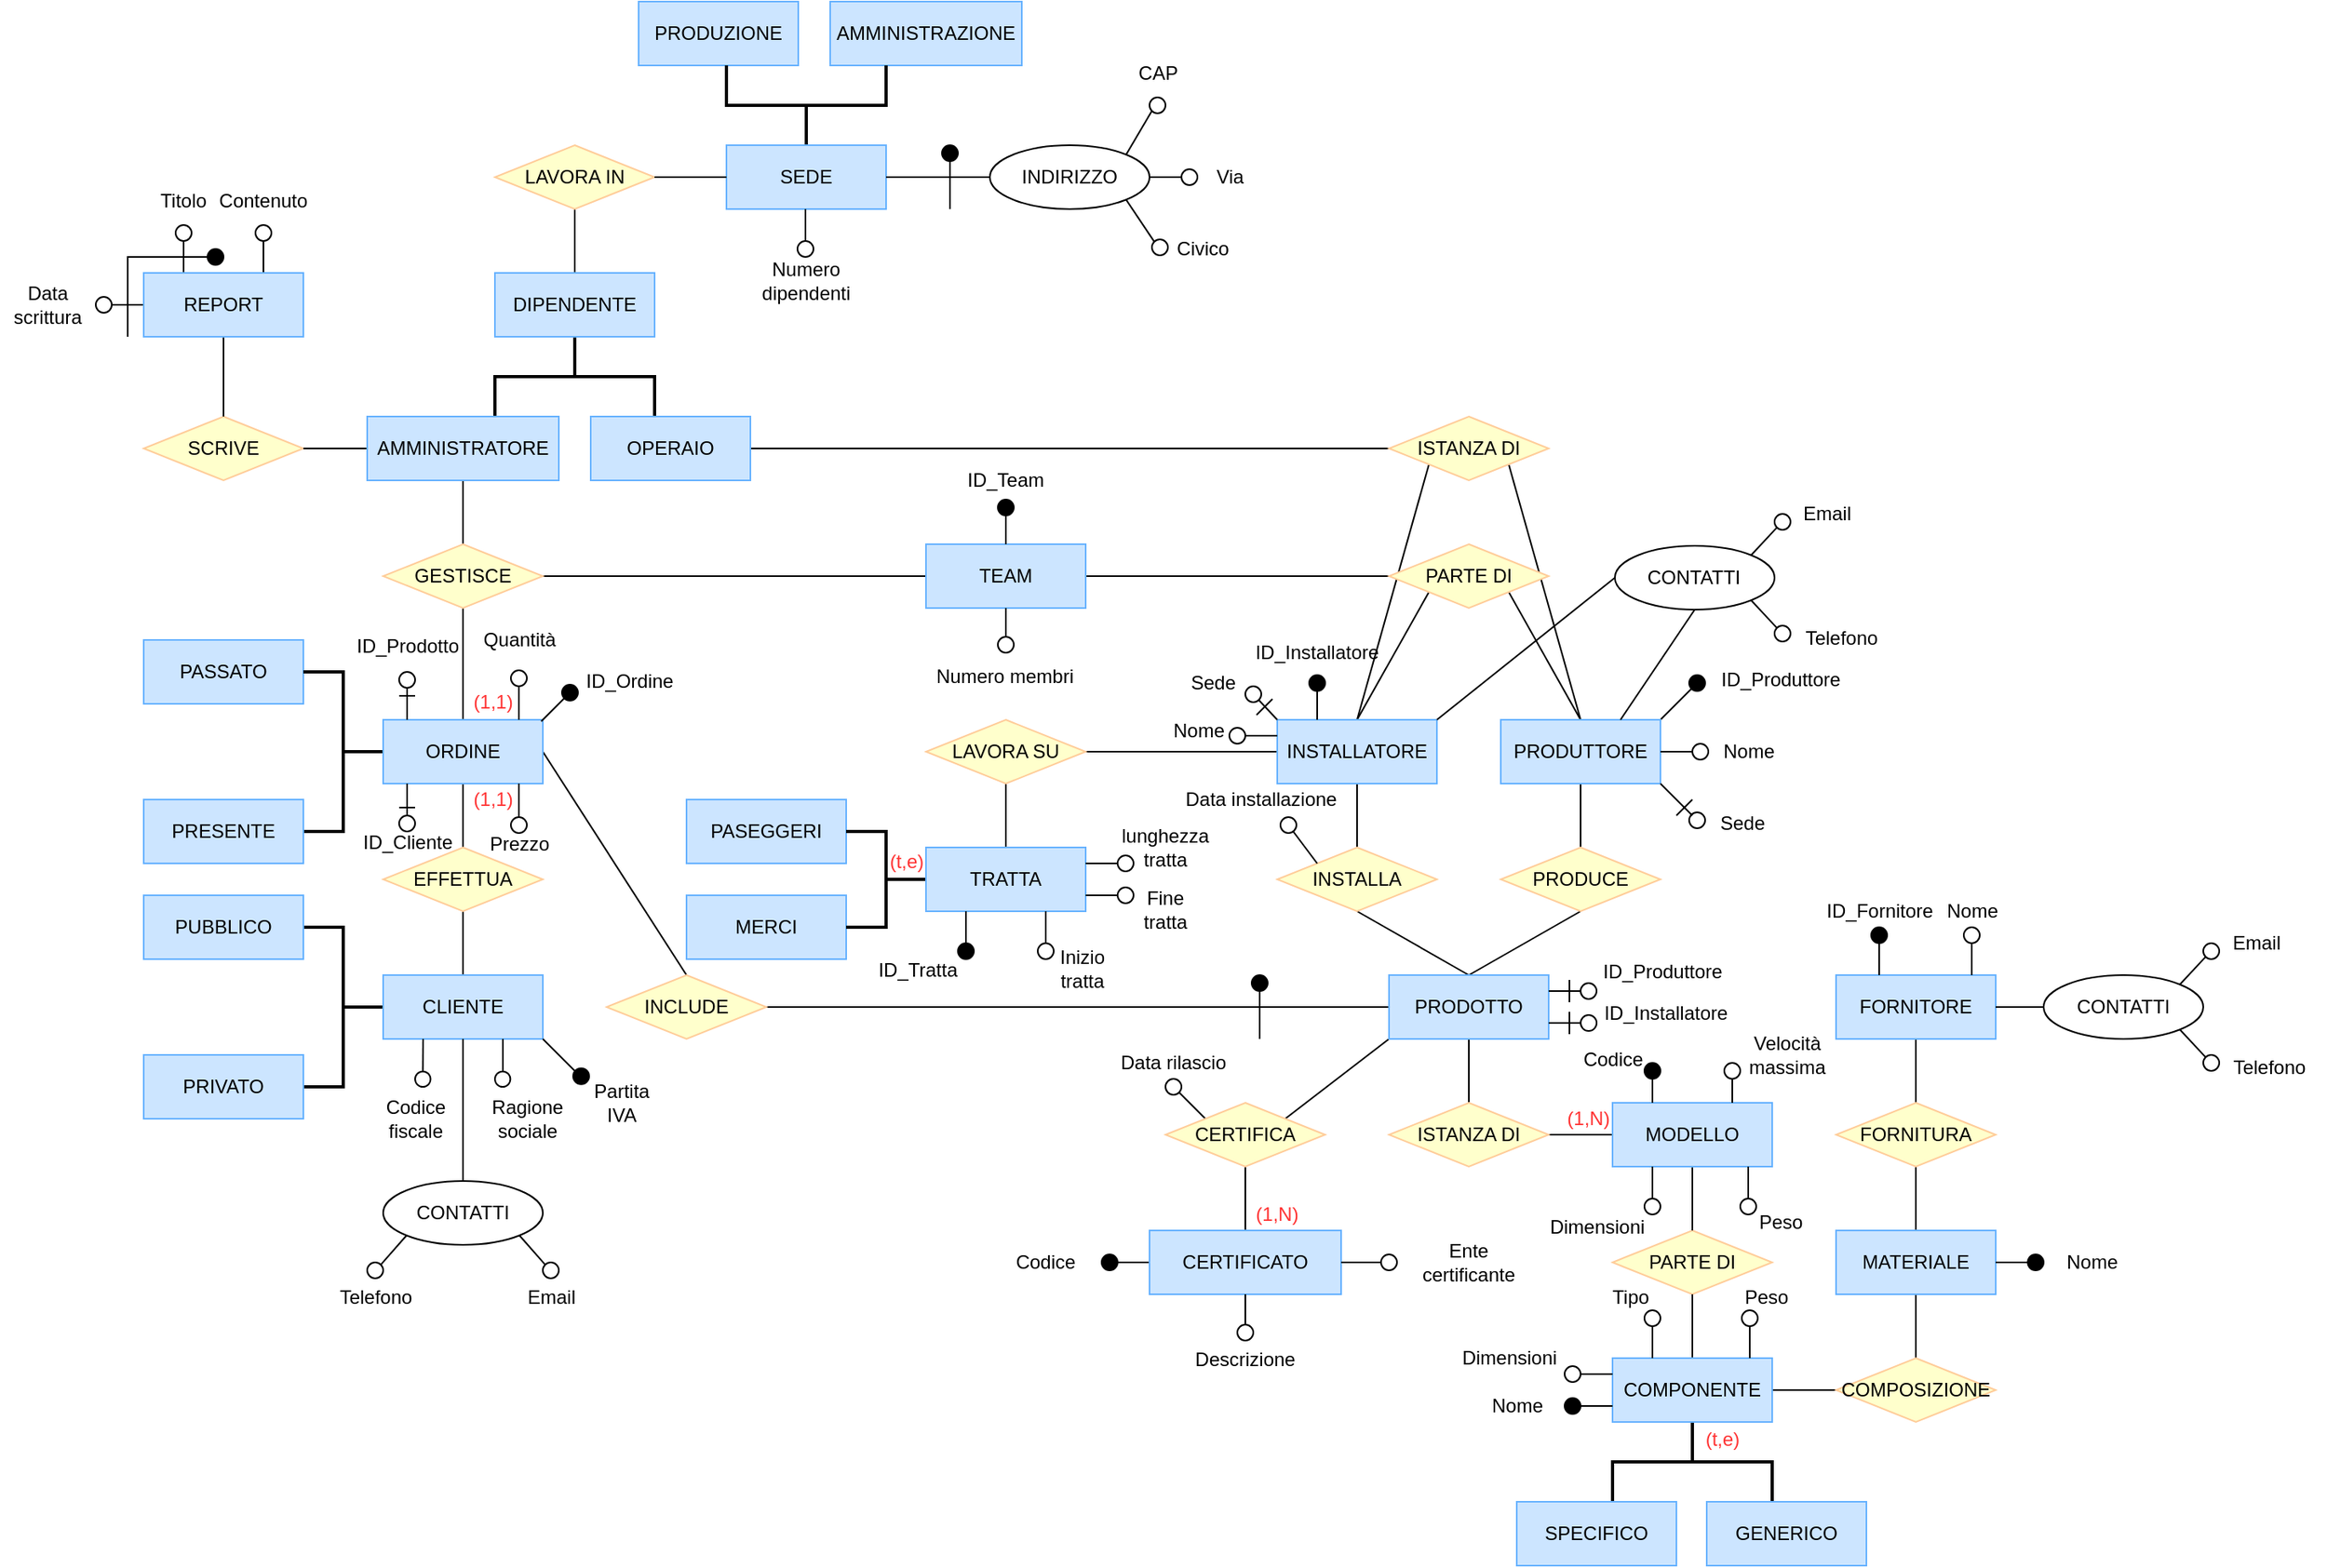 <mxfile version="27.0.5">
  <diagram id="7mVVUgtAYQc9shM8_lYV" name="Pagina-1">
    <mxGraphModel dx="2308" dy="1928" grid="1" gridSize="10" guides="1" tooltips="1" connect="1" arrows="1" fold="1" page="1" pageScale="1" pageWidth="850" pageHeight="1100" math="0" shadow="0">
      <root>
        <mxCell id="0" />
        <mxCell id="1" parent="0" />
        <mxCell id="F6IqYeP-QF8k3JX5tnnC-1" value="SCRIVE" style="rhombus;whiteSpace=wrap;html=1;fillColor=#FFFFCC;strokeColor=#FFCC99;" vertex="1" parent="1">
          <mxGeometry x="240" y="330" width="100" height="40" as="geometry" />
        </mxCell>
        <mxCell id="F6IqYeP-QF8k3JX5tnnC-2" value="PARTE DI" style="rhombus;whiteSpace=wrap;html=1;fillColor=#FFFFCC;strokeColor=#FFCC99;" vertex="1" parent="1">
          <mxGeometry x="1160" y="840" width="100" height="40" as="geometry" />
        </mxCell>
        <mxCell id="F6IqYeP-QF8k3JX5tnnC-3" value="" style="strokeWidth=2;html=1;shape=mxgraph.flowchart.annotation_2;align=left;labelPosition=right;pointerEvents=1;rotation=90;container=0;" vertex="1" parent="1">
          <mxGeometry x="485" y="255" width="50" height="100" as="geometry" />
        </mxCell>
        <mxCell id="F6IqYeP-QF8k3JX5tnnC-4" value="" style="endArrow=none;html=1;rounded=0;entryX=0.5;entryY=1;entryDx=0;entryDy=0;exitX=0.5;exitY=0;exitDx=0;exitDy=0;" edge="1" parent="1" source="F6IqYeP-QF8k3JX5tnnC-1" target="F6IqYeP-QF8k3JX5tnnC-105">
          <mxGeometry width="50" height="50" relative="1" as="geometry">
            <mxPoint x="390" y="440" as="sourcePoint" />
            <mxPoint x="440" y="390" as="targetPoint" />
          </mxGeometry>
        </mxCell>
        <mxCell id="F6IqYeP-QF8k3JX5tnnC-5" value="" style="endArrow=none;html=1;rounded=0;entryX=1;entryY=0.5;entryDx=0;entryDy=0;exitX=0;exitY=0.5;exitDx=0;exitDy=0;" edge="1" parent="1" source="F6IqYeP-QF8k3JX5tnnC-26" target="F6IqYeP-QF8k3JX5tnnC-1">
          <mxGeometry width="50" height="50" relative="1" as="geometry">
            <mxPoint x="390" y="440" as="sourcePoint" />
            <mxPoint x="440" y="390" as="targetPoint" />
          </mxGeometry>
        </mxCell>
        <mxCell id="F6IqYeP-QF8k3JX5tnnC-6" value="" style="endArrow=none;html=1;rounded=0;entryX=0.5;entryY=0;entryDx=0;entryDy=0;exitX=0.5;exitY=1;exitDx=0;exitDy=0;" edge="1" parent="1" source="F6IqYeP-QF8k3JX5tnnC-26" target="F6IqYeP-QF8k3JX5tnnC-25">
          <mxGeometry width="50" height="50" relative="1" as="geometry">
            <mxPoint x="300" y="340" as="sourcePoint" />
            <mxPoint x="300" y="290" as="targetPoint" />
          </mxGeometry>
        </mxCell>
        <mxCell id="F6IqYeP-QF8k3JX5tnnC-7" value="" style="endArrow=none;html=1;rounded=0;entryX=0.5;entryY=0;entryDx=0;entryDy=0;exitX=0.5;exitY=1;exitDx=0;exitDy=0;" edge="1" parent="1" source="F6IqYeP-QF8k3JX5tnnC-25">
          <mxGeometry width="50" height="50" relative="1" as="geometry">
            <mxPoint x="440" y="480" as="sourcePoint" />
            <mxPoint x="440" y="520" as="targetPoint" />
          </mxGeometry>
        </mxCell>
        <mxCell id="F6IqYeP-QF8k3JX5tnnC-8" value="" style="strokeWidth=2;html=1;shape=mxgraph.flowchart.annotation_2;align=left;labelPosition=right;pointerEvents=1;rotation=-180;container=0;" vertex="1" parent="1">
          <mxGeometry x="340" y="650" width="50" height="100" as="geometry" />
        </mxCell>
        <mxCell id="F6IqYeP-QF8k3JX5tnnC-9" value="" style="endArrow=none;html=1;rounded=0;entryX=0.5;entryY=0;entryDx=0;entryDy=0;exitX=0.5;exitY=1;exitDx=0;exitDy=0;" edge="1" parent="1" source="F6IqYeP-QF8k3JX5tnnC-29" target="F6IqYeP-QF8k3JX5tnnC-28">
          <mxGeometry width="50" height="50" relative="1" as="geometry">
            <mxPoint x="500" y="630" as="sourcePoint" />
            <mxPoint x="550" y="630" as="targetPoint" />
          </mxGeometry>
        </mxCell>
        <mxCell id="F6IqYeP-QF8k3JX5tnnC-10" value="" style="endArrow=none;html=1;rounded=0;entryX=0.5;entryY=1;entryDx=0;entryDy=0;exitX=0.5;exitY=0;exitDx=0;exitDy=0;" edge="1" parent="1" source="F6IqYeP-QF8k3JX5tnnC-29">
          <mxGeometry width="50" height="50" relative="1" as="geometry">
            <mxPoint x="450" y="490" as="sourcePoint" />
            <mxPoint x="440" y="560" as="targetPoint" />
          </mxGeometry>
        </mxCell>
        <mxCell id="F6IqYeP-QF8k3JX5tnnC-11" value="" style="endArrow=none;html=1;rounded=0;entryX=0.5;entryY=0;entryDx=0;entryDy=0;exitX=1;exitY=0.5;exitDx=0;exitDy=0;" edge="1" parent="1" target="F6IqYeP-QF8k3JX5tnnC-27">
          <mxGeometry width="50" height="50" relative="1" as="geometry">
            <mxPoint x="490" y="540" as="sourcePoint" />
            <mxPoint x="640" y="470" as="targetPoint" />
          </mxGeometry>
        </mxCell>
        <mxCell id="F6IqYeP-QF8k3JX5tnnC-12" value="" style="endArrow=none;html=1;rounded=0;entryX=0.5;entryY=0;entryDx=0;entryDy=0;exitX=0;exitY=1;exitDx=0;exitDy=0;" edge="1" parent="1" source="F6IqYeP-QF8k3JX5tnnC-41" target="F6IqYeP-QF8k3JX5tnnC-42">
          <mxGeometry width="50" height="50" relative="1" as="geometry">
            <mxPoint x="1030" y="649.71" as="sourcePoint" />
            <mxPoint x="990" y="649.71" as="targetPoint" />
          </mxGeometry>
        </mxCell>
        <mxCell id="F6IqYeP-QF8k3JX5tnnC-13" value="" style="endArrow=none;html=1;rounded=0;entryX=1;entryY=1;entryDx=0;entryDy=0;exitX=0.5;exitY=0;exitDx=0;exitDy=0;" edge="1" parent="1" source="F6IqYeP-QF8k3JX5tnnC-159" target="F6IqYeP-QF8k3JX5tnnC-41">
          <mxGeometry width="50" height="50" relative="1" as="geometry">
            <mxPoint x="975" y="450" as="sourcePoint" />
            <mxPoint x="930" y="490" as="targetPoint" />
          </mxGeometry>
        </mxCell>
        <mxCell id="F6IqYeP-QF8k3JX5tnnC-14" value="" style="endArrow=none;html=1;rounded=0;entryX=0;entryY=0.5;entryDx=0;entryDy=0;exitX=1;exitY=0.5;exitDx=0;exitDy=0;" edge="1" parent="1" source="F6IqYeP-QF8k3JX5tnnC-24" target="F6IqYeP-QF8k3JX5tnnC-41">
          <mxGeometry width="50" height="50" relative="1" as="geometry">
            <mxPoint x="975" y="450" as="sourcePoint" />
            <mxPoint x="930" y="500" as="targetPoint" />
          </mxGeometry>
        </mxCell>
        <mxCell id="F6IqYeP-QF8k3JX5tnnC-15" value="" style="endArrow=none;html=1;rounded=0;entryX=0.5;entryY=1;entryDx=0;entryDy=0;exitX=0.5;exitY=0;exitDx=0;exitDy=0;" edge="1" parent="1" source="F6IqYeP-QF8k3JX5tnnC-65" target="F6IqYeP-QF8k3JX5tnnC-159">
          <mxGeometry width="50" height="50" relative="1" as="geometry">
            <mxPoint x="1150" y="530" as="sourcePoint" />
            <mxPoint x="1105" y="480" as="targetPoint" />
          </mxGeometry>
        </mxCell>
        <mxCell id="F6IqYeP-QF8k3JX5tnnC-16" value="" style="endArrow=none;html=1;rounded=0;entryX=0.5;entryY=1;entryDx=0;entryDy=0;exitX=0.5;exitY=0;exitDx=0;exitDy=0;" edge="1" parent="1" source="F6IqYeP-QF8k3JX5tnnC-66" target="F6IqYeP-QF8k3JX5tnnC-42">
          <mxGeometry width="50" height="50" relative="1" as="geometry">
            <mxPoint x="1150" y="610" as="sourcePoint" />
            <mxPoint x="1150" y="570" as="targetPoint" />
          </mxGeometry>
        </mxCell>
        <mxCell id="F6IqYeP-QF8k3JX5tnnC-17" value="" style="endArrow=none;html=1;rounded=0;entryX=0;entryY=0.5;entryDx=0;entryDy=0;exitX=1;exitY=0.5;exitDx=0;exitDy=0;" edge="1" parent="1" source="F6IqYeP-QF8k3JX5tnnC-21" target="F6IqYeP-QF8k3JX5tnnC-42">
          <mxGeometry width="50" height="50" relative="1" as="geometry">
            <mxPoint x="840" y="440" as="sourcePoint" />
            <mxPoint x="950" y="440" as="targetPoint" />
          </mxGeometry>
        </mxCell>
        <mxCell id="F6IqYeP-QF8k3JX5tnnC-18" value="" style="endArrow=none;html=1;rounded=0;entryX=0.5;entryY=0;entryDx=0;entryDy=0;exitX=0.5;exitY=1;exitDx=0;exitDy=0;" edge="1" parent="1" source="F6IqYeP-QF8k3JX5tnnC-21" target="F6IqYeP-QF8k3JX5tnnC-143">
          <mxGeometry width="50" height="50" relative="1" as="geometry">
            <mxPoint x="840" y="550" as="sourcePoint" />
            <mxPoint x="880" y="550" as="targetPoint" />
          </mxGeometry>
        </mxCell>
        <mxCell id="F6IqYeP-QF8k3JX5tnnC-19" value="" style="endArrow=none;html=1;rounded=0;entryX=0.5;entryY=1;entryDx=0;entryDy=0;exitX=0.5;exitY=0;exitDx=0;exitDy=0;" edge="1" parent="1" source="F6IqYeP-QF8k3JX5tnnC-67" target="F6IqYeP-QF8k3JX5tnnC-66">
          <mxGeometry width="50" height="50" relative="1" as="geometry">
            <mxPoint x="1010" y="610" as="sourcePoint" />
            <mxPoint x="1010" y="570" as="targetPoint" />
          </mxGeometry>
        </mxCell>
        <mxCell id="F6IqYeP-QF8k3JX5tnnC-20" value="" style="endArrow=none;html=1;rounded=0;entryX=0.5;entryY=0;entryDx=0;entryDy=0;exitX=0.5;exitY=1;exitDx=0;exitDy=0;" edge="1" parent="1" source="F6IqYeP-QF8k3JX5tnnC-65" target="F6IqYeP-QF8k3JX5tnnC-67">
          <mxGeometry width="50" height="50" relative="1" as="geometry">
            <mxPoint x="1080" y="690" as="sourcePoint" />
            <mxPoint x="1010" y="650" as="targetPoint" />
          </mxGeometry>
        </mxCell>
        <mxCell id="F6IqYeP-QF8k3JX5tnnC-21" value="LAVORA SU" style="rhombus;whiteSpace=wrap;html=1;fillColor=#FFFFCC;strokeColor=#FFCC99;" vertex="1" parent="1">
          <mxGeometry x="730" y="520" width="100" height="40" as="geometry" />
        </mxCell>
        <mxCell id="F6IqYeP-QF8k3JX5tnnC-22" value="" style="endArrow=none;html=1;rounded=0;entryX=0;entryY=0.5;entryDx=0;entryDy=0;exitX=1;exitY=0.5;exitDx=0;exitDy=0;" edge="1" parent="1" source="F6IqYeP-QF8k3JX5tnnC-27" target="F6IqYeP-QF8k3JX5tnnC-67">
          <mxGeometry width="50" height="50" relative="1" as="geometry">
            <mxPoint x="700" y="670" as="sourcePoint" />
            <mxPoint x="760" y="670" as="targetPoint" />
          </mxGeometry>
        </mxCell>
        <mxCell id="F6IqYeP-QF8k3JX5tnnC-23" value="" style="endArrow=none;html=1;rounded=0;entryX=0;entryY=0.5;entryDx=0;entryDy=0;exitX=1;exitY=0.5;exitDx=0;exitDy=0;" edge="1" parent="1" source="F6IqYeP-QF8k3JX5tnnC-25" target="F6IqYeP-QF8k3JX5tnnC-24">
          <mxGeometry width="50" height="50" relative="1" as="geometry">
            <mxPoint x="630" y="680" as="sourcePoint" />
            <mxPoint x="880" y="680" as="targetPoint" />
          </mxGeometry>
        </mxCell>
        <mxCell id="F6IqYeP-QF8k3JX5tnnC-24" value="TEAM" style="rounded=0;whiteSpace=wrap;html=1;fillColor=#CCE5FF;strokeColor=#66B2FF;container=0;" vertex="1" parent="1">
          <mxGeometry x="730" y="410" width="100" height="40" as="geometry" />
        </mxCell>
        <mxCell id="F6IqYeP-QF8k3JX5tnnC-25" value="GESTISCE" style="rhombus;whiteSpace=wrap;html=1;fillColor=#FFFFCC;strokeColor=#FFCC99;" vertex="1" parent="1">
          <mxGeometry x="390" y="410" width="100" height="40" as="geometry" />
        </mxCell>
        <mxCell id="F6IqYeP-QF8k3JX5tnnC-26" value="AMMINISTRATORE" style="rounded=0;whiteSpace=wrap;html=1;fillColor=#CCE5FF;strokeColor=#66B2FF;container=0;" vertex="1" parent="1">
          <mxGeometry x="380" y="330" width="120" height="40" as="geometry" />
        </mxCell>
        <mxCell id="F6IqYeP-QF8k3JX5tnnC-27" value="INCLUDE" style="rhombus;whiteSpace=wrap;html=1;fillColor=#FFFFCC;strokeColor=#FFCC99;" vertex="1" parent="1">
          <mxGeometry x="530" y="680" width="100" height="40" as="geometry" />
        </mxCell>
        <mxCell id="F6IqYeP-QF8k3JX5tnnC-28" value="CLIENTE" style="rounded=0;whiteSpace=wrap;html=1;fillColor=#CCE5FF;strokeColor=#66B2FF;container=0;" vertex="1" parent="1">
          <mxGeometry x="390" y="680" width="100" height="40" as="geometry" />
        </mxCell>
        <mxCell id="F6IqYeP-QF8k3JX5tnnC-29" value="EFFETTUA" style="rhombus;whiteSpace=wrap;html=1;fillColor=#FFFFCC;strokeColor=#FFCC99;" vertex="1" parent="1">
          <mxGeometry x="390" y="600" width="100" height="40" as="geometry" />
        </mxCell>
        <mxCell id="F6IqYeP-QF8k3JX5tnnC-30" value="" style="group" vertex="1" connectable="0" parent="1">
          <mxGeometry x="240" y="470" width="150" height="140" as="geometry" />
        </mxCell>
        <mxCell id="F6IqYeP-QF8k3JX5tnnC-31" value="PASSATO" style="rounded=0;whiteSpace=wrap;html=1;fillColor=#CCE5FF;strokeColor=#66B2FF;container=0;" vertex="1" parent="F6IqYeP-QF8k3JX5tnnC-30">
          <mxGeometry width="100" height="40" as="geometry" />
        </mxCell>
        <mxCell id="F6IqYeP-QF8k3JX5tnnC-32" value="" style="strokeWidth=2;html=1;shape=mxgraph.flowchart.annotation_2;align=left;labelPosition=right;pointerEvents=1;rotation=-180;container=0;" vertex="1" parent="F6IqYeP-QF8k3JX5tnnC-30">
          <mxGeometry x="100" y="20" width="50" height="100" as="geometry" />
        </mxCell>
        <mxCell id="F6IqYeP-QF8k3JX5tnnC-33" value="PRESENTE" style="rounded=0;whiteSpace=wrap;html=1;fillColor=#CCE5FF;strokeColor=#66B2FF;container=0;" vertex="1" parent="F6IqYeP-QF8k3JX5tnnC-30">
          <mxGeometry y="100" width="100" height="40" as="geometry" />
        </mxCell>
        <mxCell id="F6IqYeP-QF8k3JX5tnnC-34" value="PUBBLICO" style="rounded=0;whiteSpace=wrap;html=1;fillColor=#CCE5FF;strokeColor=#66B2FF;container=0;" vertex="1" parent="1">
          <mxGeometry x="240" y="630" width="100" height="40" as="geometry" />
        </mxCell>
        <mxCell id="F6IqYeP-QF8k3JX5tnnC-35" value="PRIVATO" style="rounded=0;whiteSpace=wrap;html=1;fillColor=#CCE5FF;strokeColor=#66B2FF;container=0;" vertex="1" parent="1">
          <mxGeometry x="240" y="730" width="100" height="40" as="geometry" />
        </mxCell>
        <mxCell id="F6IqYeP-QF8k3JX5tnnC-36" value="" style="endArrow=none;html=1;rounded=0;entryX=0.5;entryY=0;entryDx=0;entryDy=0;exitX=1;exitY=1;exitDx=0;exitDy=0;" edge="1" parent="1" source="F6IqYeP-QF8k3JX5tnnC-40" target="F6IqYeP-QF8k3JX5tnnC-159">
          <mxGeometry width="50" height="50" relative="1" as="geometry">
            <mxPoint x="975" y="450" as="sourcePoint" />
            <mxPoint x="930" y="500" as="targetPoint" />
          </mxGeometry>
        </mxCell>
        <mxCell id="F6IqYeP-QF8k3JX5tnnC-37" value="" style="endArrow=none;html=1;rounded=0;entryX=0.5;entryY=0;entryDx=0;entryDy=0;exitX=0;exitY=1;exitDx=0;exitDy=0;" edge="1" parent="1" source="F6IqYeP-QF8k3JX5tnnC-40" target="F6IqYeP-QF8k3JX5tnnC-42">
          <mxGeometry width="50" height="50" relative="1" as="geometry">
            <mxPoint x="975" y="450" as="sourcePoint" />
            <mxPoint x="930" y="500" as="targetPoint" />
          </mxGeometry>
        </mxCell>
        <mxCell id="F6IqYeP-QF8k3JX5tnnC-38" value="" style="endArrow=none;html=1;rounded=0;entryX=0;entryY=0.5;entryDx=0;entryDy=0;exitX=1;exitY=0.5;exitDx=0;exitDy=0;" edge="1" parent="1" source="F6IqYeP-QF8k3JX5tnnC-39" target="F6IqYeP-QF8k3JX5tnnC-40">
          <mxGeometry width="50" height="50" relative="1" as="geometry">
            <mxPoint x="770" y="440" as="sourcePoint" />
            <mxPoint x="880" y="440" as="targetPoint" />
          </mxGeometry>
        </mxCell>
        <mxCell id="F6IqYeP-QF8k3JX5tnnC-39" value="OPERAIO" style="rounded=0;whiteSpace=wrap;html=1;fillColor=#CCE5FF;strokeColor=#66B2FF;container=0;" vertex="1" parent="1">
          <mxGeometry x="520" y="330" width="100" height="40" as="geometry" />
        </mxCell>
        <mxCell id="F6IqYeP-QF8k3JX5tnnC-40" value="ISTANZA DI" style="rhombus;whiteSpace=wrap;html=1;fillColor=#FFFFCC;strokeColor=#FFCC99;" vertex="1" parent="1">
          <mxGeometry x="1020" y="330" width="100" height="40" as="geometry" />
        </mxCell>
        <mxCell id="F6IqYeP-QF8k3JX5tnnC-41" value="PARTE DI" style="rhombus;whiteSpace=wrap;html=1;fillColor=#FFFFCC;strokeColor=#FFCC99;" vertex="1" parent="1">
          <mxGeometry x="1020" y="410" width="100" height="40" as="geometry" />
        </mxCell>
        <mxCell id="F6IqYeP-QF8k3JX5tnnC-42" value="INSTALLATORE" style="rounded=0;whiteSpace=wrap;html=1;fillColor=#CCE5FF;strokeColor=#66B2FF;container=0;" vertex="1" parent="1">
          <mxGeometry x="950" y="520" width="100" height="40" as="geometry" />
        </mxCell>
        <mxCell id="F6IqYeP-QF8k3JX5tnnC-43" value="" style="endArrow=none;html=1;rounded=0;entryX=0.5;entryY=0;entryDx=0;entryDy=0;exitX=0.5;exitY=1;exitDx=0;exitDy=0;" edge="1" parent="1" source="F6IqYeP-QF8k3JX5tnnC-67" target="F6IqYeP-QF8k3JX5tnnC-68">
          <mxGeometry width="50" height="50" relative="1" as="geometry">
            <mxPoint x="790" y="710" as="sourcePoint" />
            <mxPoint x="1030" y="710" as="targetPoint" />
          </mxGeometry>
        </mxCell>
        <mxCell id="F6IqYeP-QF8k3JX5tnnC-44" value="" style="endArrow=none;html=1;rounded=0;exitX=1;exitY=0;exitDx=0;exitDy=0;entryX=0;entryY=1;entryDx=0;entryDy=0;" edge="1" parent="1" source="F6IqYeP-QF8k3JX5tnnC-199" target="F6IqYeP-QF8k3JX5tnnC-67">
          <mxGeometry width="50" height="50" relative="1" as="geometry">
            <mxPoint x="1080" y="730" as="sourcePoint" />
            <mxPoint x="1070" y="720" as="targetPoint" />
          </mxGeometry>
        </mxCell>
        <mxCell id="F6IqYeP-QF8k3JX5tnnC-45" value="" style="endArrow=none;html=1;rounded=0;exitX=0.5;exitY=1;exitDx=0;exitDy=0;entryX=0.5;entryY=0;entryDx=0;entryDy=0;" edge="1" parent="1" source="F6IqYeP-QF8k3JX5tnnC-199">
          <mxGeometry width="50" height="50" relative="1" as="geometry">
            <mxPoint x="965" y="780" as="sourcePoint" />
            <mxPoint x="930" y="840" as="targetPoint" />
          </mxGeometry>
        </mxCell>
        <mxCell id="F6IqYeP-QF8k3JX5tnnC-46" value="" style="endArrow=none;html=1;rounded=0;entryX=1;entryY=0.5;entryDx=0;entryDy=0;exitX=0;exitY=0.5;exitDx=0;exitDy=0;" edge="1" parent="1" target="F6IqYeP-QF8k3JX5tnnC-68">
          <mxGeometry width="50" height="50" relative="1" as="geometry">
            <mxPoint x="1160" y="780" as="sourcePoint" />
            <mxPoint x="1080" y="770" as="targetPoint" />
          </mxGeometry>
        </mxCell>
        <mxCell id="F6IqYeP-QF8k3JX5tnnC-47" value="" style="endArrow=none;html=1;rounded=0;fontFamily=Helvetica;fontSize=12;fontColor=default;entryX=0.5;entryY=1;entryDx=0;entryDy=0;exitX=0.5;exitY=0;exitDx=0;exitDy=0;" edge="1" parent="1" source="F6IqYeP-QF8k3JX5tnnC-69" target="F6IqYeP-QF8k3JX5tnnC-2">
          <mxGeometry width="50" height="50" relative="1" as="geometry">
            <mxPoint x="1250" y="910" as="sourcePoint" />
            <mxPoint x="1260" y="890" as="targetPoint" />
          </mxGeometry>
        </mxCell>
        <mxCell id="F6IqYeP-QF8k3JX5tnnC-48" value="" style="endArrow=none;html=1;rounded=0;fontFamily=Helvetica;fontSize=12;fontColor=default;entryX=0.5;entryY=1;entryDx=0;entryDy=0;exitX=0.5;exitY=0;exitDx=0;exitDy=0;" edge="1" parent="1" source="F6IqYeP-QF8k3JX5tnnC-2">
          <mxGeometry width="50" height="50" relative="1" as="geometry">
            <mxPoint x="1250" y="830" as="sourcePoint" />
            <mxPoint x="1210" y="800" as="targetPoint" />
          </mxGeometry>
        </mxCell>
        <mxCell id="F6IqYeP-QF8k3JX5tnnC-49" value="" style="strokeWidth=2;html=1;shape=mxgraph.flowchart.annotation_2;align=left;labelPosition=right;pointerEvents=1;rotation=90;container=0;" vertex="1" parent="1">
          <mxGeometry x="1185" y="935" width="50" height="100" as="geometry" />
        </mxCell>
        <mxCell id="F6IqYeP-QF8k3JX5tnnC-50" value="" style="endArrow=none;html=1;rounded=0;fontFamily=Helvetica;fontSize=12;fontColor=default;entryX=0;entryY=0.5;entryDx=0;entryDy=0;exitX=1;exitY=0.5;exitDx=0;exitDy=0;" edge="1" parent="1" source="F6IqYeP-QF8k3JX5tnnC-69" target="F6IqYeP-QF8k3JX5tnnC-72">
          <mxGeometry width="50" height="50" relative="1" as="geometry">
            <mxPoint x="1220" y="930" as="sourcePoint" />
            <mxPoint x="1220" y="890" as="targetPoint" />
          </mxGeometry>
        </mxCell>
        <mxCell id="F6IqYeP-QF8k3JX5tnnC-51" value="" style="endArrow=none;html=1;rounded=0;fontFamily=Helvetica;fontSize=12;fontColor=default;entryX=0.5;entryY=1;entryDx=0;entryDy=0;exitX=0.5;exitY=0;exitDx=0;exitDy=0;" edge="1" parent="1" source="F6IqYeP-QF8k3JX5tnnC-72" target="F6IqYeP-QF8k3JX5tnnC-73">
          <mxGeometry width="50" height="50" relative="1" as="geometry">
            <mxPoint x="1270" y="950" as="sourcePoint" />
            <mxPoint x="1310" y="950" as="targetPoint" />
          </mxGeometry>
        </mxCell>
        <mxCell id="F6IqYeP-QF8k3JX5tnnC-52" value="" style="endArrow=none;html=1;rounded=0;fontFamily=Helvetica;fontSize=12;fontColor=default;entryX=0.5;entryY=1;entryDx=0;entryDy=0;exitX=0.5;exitY=0;exitDx=0;exitDy=0;" edge="1" parent="1" source="F6IqYeP-QF8k3JX5tnnC-73" target="F6IqYeP-QF8k3JX5tnnC-74">
          <mxGeometry width="50" height="50" relative="1" as="geometry">
            <mxPoint x="1360" y="930" as="sourcePoint" />
            <mxPoint x="1360" y="890" as="targetPoint" />
          </mxGeometry>
        </mxCell>
        <mxCell id="F6IqYeP-QF8k3JX5tnnC-53" value="" style="endArrow=none;html=1;rounded=0;fontFamily=Helvetica;fontSize=12;fontColor=default;entryX=0.5;entryY=1;entryDx=0;entryDy=0;exitX=0.5;exitY=0;exitDx=0;exitDy=0;" edge="1" parent="1" source="F6IqYeP-QF8k3JX5tnnC-74" target="F6IqYeP-QF8k3JX5tnnC-75">
          <mxGeometry width="50" height="50" relative="1" as="geometry">
            <mxPoint x="1360" y="850" as="sourcePoint" />
            <mxPoint x="1360" y="810" as="targetPoint" />
          </mxGeometry>
        </mxCell>
        <mxCell id="F6IqYeP-QF8k3JX5tnnC-54" value="" style="endArrow=none;html=1;rounded=0;entryX=0.5;entryY=0;entryDx=0;entryDy=0;exitX=0.5;exitY=1;exitDx=0;exitDy=0;" edge="1" parent="1" source="F6IqYeP-QF8k3JX5tnnC-55" target="F6IqYeP-QF8k3JX5tnnC-64">
          <mxGeometry width="50" height="50" relative="1" as="geometry">
            <mxPoint x="520" y="130" as="sourcePoint" />
            <mxPoint x="520" y="170" as="targetPoint" />
          </mxGeometry>
        </mxCell>
        <mxCell id="F6IqYeP-QF8k3JX5tnnC-55" value="LAVORA IN" style="rhombus;whiteSpace=wrap;html=1;fillColor=#FFFFCC;strokeColor=#FFCC99;" vertex="1" parent="1">
          <mxGeometry x="460" y="160" width="100" height="40" as="geometry" />
        </mxCell>
        <mxCell id="F6IqYeP-QF8k3JX5tnnC-56" value="" style="group" vertex="1" connectable="0" parent="1">
          <mxGeometry x="550" y="70" width="240" height="130" as="geometry" />
        </mxCell>
        <mxCell id="F6IqYeP-QF8k3JX5tnnC-57" value="AMMINISTRAZIONE" style="rounded=0;whiteSpace=wrap;html=1;fillColor=#CCE5FF;strokeColor=#66B2FF;container=0;" vertex="1" parent="F6IqYeP-QF8k3JX5tnnC-56">
          <mxGeometry x="120" width="120" height="40" as="geometry" />
        </mxCell>
        <mxCell id="F6IqYeP-QF8k3JX5tnnC-58" value="PRODUZIONE" style="rounded=0;whiteSpace=wrap;html=1;fillColor=#CCE5FF;strokeColor=#66B2FF;container=0;" vertex="1" parent="F6IqYeP-QF8k3JX5tnnC-56">
          <mxGeometry width="100" height="40" as="geometry" />
        </mxCell>
        <mxCell id="F6IqYeP-QF8k3JX5tnnC-59" value="" style="strokeWidth=2;html=1;shape=mxgraph.flowchart.annotation_2;align=left;labelPosition=right;pointerEvents=1;rotation=-90;container=0;" vertex="1" parent="F6IqYeP-QF8k3JX5tnnC-56">
          <mxGeometry x="80" y="15" width="50" height="100" as="geometry" />
        </mxCell>
        <mxCell id="F6IqYeP-QF8k3JX5tnnC-60" value="SEDE" style="rounded=0;whiteSpace=wrap;html=1;fillColor=#CCE5FF;strokeColor=#66B2FF;container=0;" vertex="1" parent="F6IqYeP-QF8k3JX5tnnC-56">
          <mxGeometry x="55" y="90" width="100" height="40" as="geometry" />
        </mxCell>
        <mxCell id="F6IqYeP-QF8k3JX5tnnC-61" value="" style="group;rotation=-180;" vertex="1" connectable="0" parent="F6IqYeP-QF8k3JX5tnnC-56">
          <mxGeometry x="190" y="90" width="10" height="30" as="geometry" />
        </mxCell>
        <mxCell id="F6IqYeP-QF8k3JX5tnnC-62" value="" style="ellipse;whiteSpace=wrap;html=1;aspect=fixed;fillColor=#000000;strokeColor=default;rotation=-180;" vertex="1" parent="F6IqYeP-QF8k3JX5tnnC-61">
          <mxGeometry width="10" height="10" as="geometry" />
        </mxCell>
        <mxCell id="F6IqYeP-QF8k3JX5tnnC-63" value="" style="endArrow=none;html=1;rounded=0;fontFamily=Helvetica;fontSize=12;fontColor=default;exitX=0.5;exitY=0;exitDx=0;exitDy=0;" edge="1" parent="F6IqYeP-QF8k3JX5tnnC-61" source="F6IqYeP-QF8k3JX5tnnC-62">
          <mxGeometry width="50" height="50" relative="1" as="geometry">
            <mxPoint y="-10" as="sourcePoint" />
            <mxPoint x="5" y="40" as="targetPoint" />
          </mxGeometry>
        </mxCell>
        <mxCell id="F6IqYeP-QF8k3JX5tnnC-64" value="DIPENDENTE" style="rounded=0;whiteSpace=wrap;html=1;fillColor=#CCE5FF;strokeColor=#66B2FF;container=0;" vertex="1" parent="1">
          <mxGeometry x="460" y="240" width="100" height="40" as="geometry" />
        </mxCell>
        <mxCell id="F6IqYeP-QF8k3JX5tnnC-65" value="PRODUCE" style="rhombus;whiteSpace=wrap;html=1;fillColor=#FFFFCC;strokeColor=#FFCC99;" vertex="1" parent="1">
          <mxGeometry x="1090" y="600" width="100" height="40" as="geometry" />
        </mxCell>
        <mxCell id="F6IqYeP-QF8k3JX5tnnC-66" value="INSTALLA" style="rhombus;whiteSpace=wrap;html=1;fillColor=#FFFFCC;strokeColor=#FFCC99;" vertex="1" parent="1">
          <mxGeometry x="950" y="600" width="100" height="40" as="geometry" />
        </mxCell>
        <mxCell id="F6IqYeP-QF8k3JX5tnnC-67" value="PRODOTTO" style="rounded=0;whiteSpace=wrap;html=1;fillColor=#CCE5FF;strokeColor=#66B2FF;container=0;" vertex="1" parent="1">
          <mxGeometry x="1020" y="680" width="100" height="40" as="geometry" />
        </mxCell>
        <mxCell id="F6IqYeP-QF8k3JX5tnnC-68" value="ISTANZA DI" style="rhombus;whiteSpace=wrap;html=1;fillColor=#FFFFCC;strokeColor=#FFCC99;" vertex="1" parent="1">
          <mxGeometry x="1020" y="760" width="100" height="40" as="geometry" />
        </mxCell>
        <mxCell id="F6IqYeP-QF8k3JX5tnnC-69" value="COMPONENTE" style="rounded=0;whiteSpace=wrap;html=1;fillColor=#CCE5FF;strokeColor=#66B2FF;container=0;" vertex="1" parent="1">
          <mxGeometry x="1160" y="920" width="100" height="40" as="geometry" />
        </mxCell>
        <mxCell id="F6IqYeP-QF8k3JX5tnnC-70" value="SPECIFICO" style="rounded=0;whiteSpace=wrap;html=1;fillColor=#CCE5FF;strokeColor=#66B2FF;container=0;" vertex="1" parent="1">
          <mxGeometry x="1100" y="1010" width="100" height="40" as="geometry" />
        </mxCell>
        <mxCell id="F6IqYeP-QF8k3JX5tnnC-71" value="GENERICO" style="rounded=0;whiteSpace=wrap;html=1;fillColor=#CCE5FF;strokeColor=#66B2FF;container=0;" vertex="1" parent="1">
          <mxGeometry x="1219" y="1010" width="100" height="40" as="geometry" />
        </mxCell>
        <mxCell id="F6IqYeP-QF8k3JX5tnnC-72" value="COMPOSIZIONE" style="rhombus;whiteSpace=wrap;html=1;fillColor=#FFFFCC;strokeColor=#FFCC99;" vertex="1" parent="1">
          <mxGeometry x="1300" y="920" width="100" height="40" as="geometry" />
        </mxCell>
        <mxCell id="F6IqYeP-QF8k3JX5tnnC-73" value="MATERIALE" style="rounded=0;whiteSpace=wrap;html=1;fillColor=#CCE5FF;strokeColor=#66B2FF;container=0;" vertex="1" parent="1">
          <mxGeometry x="1300" y="840" width="100" height="40" as="geometry" />
        </mxCell>
        <mxCell id="F6IqYeP-QF8k3JX5tnnC-74" value="FORNITURA" style="rhombus;whiteSpace=wrap;html=1;fillColor=#FFFFCC;strokeColor=#FFCC99;" vertex="1" parent="1">
          <mxGeometry x="1300" y="760" width="100" height="40" as="geometry" />
        </mxCell>
        <mxCell id="F6IqYeP-QF8k3JX5tnnC-75" value="FORNITORE" style="rounded=0;whiteSpace=wrap;html=1;fillColor=#CCE5FF;strokeColor=#66B2FF;container=0;" vertex="1" parent="1">
          <mxGeometry x="1300" y="680" width="100" height="40" as="geometry" />
        </mxCell>
        <mxCell id="F6IqYeP-QF8k3JX5tnnC-76" value="" style="endArrow=none;html=1;rounded=0;entryX=1;entryY=0.5;entryDx=0;entryDy=0;exitX=0;exitY=0.5;exitDx=0;exitDy=0;" edge="1" parent="1" source="F6IqYeP-QF8k3JX5tnnC-60" target="F6IqYeP-QF8k3JX5tnnC-55">
          <mxGeometry width="50" height="50" relative="1" as="geometry">
            <mxPoint x="520" y="210" as="sourcePoint" />
            <mxPoint x="520" y="250" as="targetPoint" />
          </mxGeometry>
        </mxCell>
        <mxCell id="F6IqYeP-QF8k3JX5tnnC-77" value="PASEGGERI" style="rounded=0;whiteSpace=wrap;html=1;fillColor=#CCE5FF;strokeColor=#66B2FF;container=0;" vertex="1" parent="1">
          <mxGeometry x="580" y="570" width="100" height="40" as="geometry" />
        </mxCell>
        <mxCell id="F6IqYeP-QF8k3JX5tnnC-78" value="MERCI" style="rounded=0;whiteSpace=wrap;html=1;fillColor=#CCE5FF;strokeColor=#66B2FF;container=0;" vertex="1" parent="1">
          <mxGeometry x="580" y="630" width="100" height="40" as="geometry" />
        </mxCell>
        <mxCell id="F6IqYeP-QF8k3JX5tnnC-79" value="" style="strokeWidth=2;html=1;shape=mxgraph.flowchart.annotation_2;align=left;labelPosition=right;pointerEvents=1;rotation=-180;container=0;" vertex="1" parent="1">
          <mxGeometry x="680" y="590" width="50" height="60" as="geometry" />
        </mxCell>
        <mxCell id="F6IqYeP-QF8k3JX5tnnC-80" value="Numero&lt;div&gt;dipendenti&lt;/div&gt;" style="text;html=1;align=center;verticalAlign=middle;whiteSpace=wrap;rounded=0;" vertex="1" parent="1">
          <mxGeometry x="624.5" y="230" width="60" height="30" as="geometry" />
        </mxCell>
        <mxCell id="F6IqYeP-QF8k3JX5tnnC-81" value="" style="ellipse;whiteSpace=wrap;html=1;aspect=fixed;fillColor=#FFFFFF;strokeColor=default;" vertex="1" parent="1">
          <mxGeometry x="649.5" y="220" width="10" height="10" as="geometry" />
        </mxCell>
        <mxCell id="F6IqYeP-QF8k3JX5tnnC-82" value="" style="endArrow=none;html=1;rounded=0;fontFamily=Helvetica;fontSize=12;fontColor=default;entryX=0.25;entryY=1;entryDx=0;entryDy=0;exitX=0.5;exitY=0;exitDx=0;exitDy=0;" edge="1" parent="1" source="F6IqYeP-QF8k3JX5tnnC-81">
          <mxGeometry width="50" height="50" relative="1" as="geometry">
            <mxPoint x="659.5" y="240" as="sourcePoint" />
            <mxPoint x="654.5" y="200" as="targetPoint" />
          </mxGeometry>
        </mxCell>
        <mxCell id="F6IqYeP-QF8k3JX5tnnC-83" value="" style="group" vertex="1" connectable="0" parent="1">
          <mxGeometry x="770" y="100" width="170" height="140" as="geometry" />
        </mxCell>
        <mxCell id="F6IqYeP-QF8k3JX5tnnC-84" value="Civico" style="text;html=1;align=center;verticalAlign=middle;resizable=0;points=[];autosize=1;strokeColor=none;fillColor=none;container=0;" vertex="1" parent="F6IqYeP-QF8k3JX5tnnC-83">
          <mxGeometry x="102.5" y="110" width="60" height="30" as="geometry" />
        </mxCell>
        <mxCell id="F6IqYeP-QF8k3JX5tnnC-85" value="INDIRIZZO" style="ellipse;whiteSpace=wrap;html=1;fillColor=default;container=0;" vertex="1" parent="F6IqYeP-QF8k3JX5tnnC-83">
          <mxGeometry y="60" width="100" height="40" as="geometry" />
        </mxCell>
        <mxCell id="F6IqYeP-QF8k3JX5tnnC-86" value="" style="ellipse;whiteSpace=wrap;html=1;aspect=fixed;fillColor=none;strokeColor=default;direction=south;container=0;" vertex="1" parent="F6IqYeP-QF8k3JX5tnnC-83">
          <mxGeometry x="120" y="75" width="10" height="10" as="geometry" />
        </mxCell>
        <mxCell id="F6IqYeP-QF8k3JX5tnnC-87" value="" style="endArrow=none;html=1;rounded=0;entryX=1;entryY=0.5;entryDx=0;entryDy=0;exitX=0.5;exitY=1;exitDx=0;exitDy=0;" edge="1" parent="F6IqYeP-QF8k3JX5tnnC-83" source="F6IqYeP-QF8k3JX5tnnC-86" target="F6IqYeP-QF8k3JX5tnnC-85">
          <mxGeometry width="50" height="50" relative="1" as="geometry">
            <mxPoint x="75" y="51" as="sourcePoint" />
            <mxPoint x="5" y="71" as="targetPoint" />
          </mxGeometry>
        </mxCell>
        <mxCell id="F6IqYeP-QF8k3JX5tnnC-88" value="" style="endArrow=none;html=1;rounded=0;entryX=1;entryY=0;entryDx=0;entryDy=0;exitX=1;exitY=1;exitDx=0;exitDy=0;" edge="1" parent="F6IqYeP-QF8k3JX5tnnC-83" source="F6IqYeP-QF8k3JX5tnnC-89" target="F6IqYeP-QF8k3JX5tnnC-85">
          <mxGeometry width="50" height="50" relative="1" as="geometry">
            <mxPoint x="45" y="40" as="sourcePoint" />
            <mxPoint x="45" y="60" as="targetPoint" />
          </mxGeometry>
        </mxCell>
        <mxCell id="F6IqYeP-QF8k3JX5tnnC-89" value="" style="ellipse;whiteSpace=wrap;html=1;aspect=fixed;fillColor=none;strokeColor=default;direction=south;container=0;" vertex="1" parent="F6IqYeP-QF8k3JX5tnnC-83">
          <mxGeometry x="100" y="30" width="10" height="10" as="geometry" />
        </mxCell>
        <mxCell id="F6IqYeP-QF8k3JX5tnnC-90" value="" style="ellipse;whiteSpace=wrap;html=1;aspect=fixed;fillColor=none;strokeColor=default;direction=south;container=0;" vertex="1" parent="F6IqYeP-QF8k3JX5tnnC-83">
          <mxGeometry x="101.5" y="119" width="10" height="10" as="geometry" />
        </mxCell>
        <mxCell id="F6IqYeP-QF8k3JX5tnnC-91" value="" style="endArrow=none;html=1;rounded=0;entryX=1;entryY=1;entryDx=0;entryDy=0;exitX=0;exitY=1;exitDx=0;exitDy=0;" edge="1" parent="F6IqYeP-QF8k3JX5tnnC-83" source="F6IqYeP-QF8k3JX5tnnC-90" target="F6IqYeP-QF8k3JX5tnnC-85">
          <mxGeometry width="50" height="50" relative="1" as="geometry">
            <mxPoint x="85" y="61" as="sourcePoint" />
            <mxPoint x="15" y="81" as="targetPoint" />
            <Array as="points" />
          </mxGeometry>
        </mxCell>
        <mxCell id="F6IqYeP-QF8k3JX5tnnC-92" value="Via" style="text;html=1;align=center;verticalAlign=middle;resizable=0;points=[];autosize=1;strokeColor=none;fillColor=none;container=0;" vertex="1" parent="F6IqYeP-QF8k3JX5tnnC-83">
          <mxGeometry x="130" y="65" width="40" height="30" as="geometry" />
        </mxCell>
        <mxCell id="F6IqYeP-QF8k3JX5tnnC-93" value="CAP" style="text;html=1;align=center;verticalAlign=middle;resizable=0;points=[];autosize=1;strokeColor=none;fillColor=none;container=0;" vertex="1" parent="F6IqYeP-QF8k3JX5tnnC-83">
          <mxGeometry x="80" width="50" height="30" as="geometry" />
        </mxCell>
        <mxCell id="F6IqYeP-QF8k3JX5tnnC-94" value="" style="endArrow=none;html=1;rounded=0;fontFamily=Helvetica;fontSize=12;fontColor=default;entryX=0;entryY=0.5;entryDx=0;entryDy=0;exitX=1;exitY=0.5;exitDx=0;exitDy=0;" edge="1" parent="1" source="F6IqYeP-QF8k3JX5tnnC-60" target="F6IqYeP-QF8k3JX5tnnC-85">
          <mxGeometry width="50" height="50" relative="1" as="geometry">
            <mxPoint x="665" y="230" as="sourcePoint" />
            <mxPoint x="664.5" y="210" as="targetPoint" />
          </mxGeometry>
        </mxCell>
        <mxCell id="F6IqYeP-QF8k3JX5tnnC-95" value="" style="endArrow=none;html=1;rounded=0;fontFamily=Helvetica;fontSize=12;fontColor=default;entryX=0.25;entryY=0;entryDx=0;entryDy=0;" edge="1" parent="1" target="F6IqYeP-QF8k3JX5tnnC-105">
          <mxGeometry width="50" height="50" relative="1" as="geometry">
            <mxPoint x="265" y="220" as="sourcePoint" />
            <mxPoint x="325" y="250" as="targetPoint" />
          </mxGeometry>
        </mxCell>
        <mxCell id="F6IqYeP-QF8k3JX5tnnC-96" value="" style="ellipse;whiteSpace=wrap;html=1;aspect=fixed;fillColor=none;strokeColor=default;" vertex="1" parent="1">
          <mxGeometry x="260" y="210" width="10" height="10" as="geometry" />
        </mxCell>
        <mxCell id="F6IqYeP-QF8k3JX5tnnC-97" value="Titolo" style="text;html=1;align=center;verticalAlign=middle;whiteSpace=wrap;rounded=0;fontFamily=Helvetica;fontSize=12;fontColor=default;" vertex="1" parent="1">
          <mxGeometry x="235" y="180" width="60" height="30" as="geometry" />
        </mxCell>
        <mxCell id="F6IqYeP-QF8k3JX5tnnC-98" value="Contenuto" style="text;html=1;align=center;verticalAlign=middle;whiteSpace=wrap;rounded=0;fontFamily=Helvetica;fontSize=12;fontColor=default;" vertex="1" parent="1">
          <mxGeometry x="285" y="180" width="60" height="30" as="geometry" />
        </mxCell>
        <mxCell id="F6IqYeP-QF8k3JX5tnnC-99" value="" style="group" vertex="1" connectable="0" parent="1">
          <mxGeometry x="310" y="210" width="10" height="10" as="geometry" />
        </mxCell>
        <mxCell id="F6IqYeP-QF8k3JX5tnnC-100" value="" style="endArrow=none;html=1;rounded=0;fontFamily=Helvetica;fontSize=12;fontColor=default;entryX=0.75;entryY=0;entryDx=0;entryDy=0;" edge="1" parent="F6IqYeP-QF8k3JX5tnnC-99" target="F6IqYeP-QF8k3JX5tnnC-105">
          <mxGeometry width="50" height="50" relative="1" as="geometry">
            <mxPoint x="5" y="10" as="sourcePoint" />
            <mxPoint x="70" y="10" as="targetPoint" />
          </mxGeometry>
        </mxCell>
        <mxCell id="F6IqYeP-QF8k3JX5tnnC-101" value="" style="ellipse;whiteSpace=wrap;html=1;aspect=fixed;fillColor=#FFFFFF;strokeColor=default;" vertex="1" parent="F6IqYeP-QF8k3JX5tnnC-99">
          <mxGeometry width="10" height="10" as="geometry" />
        </mxCell>
        <mxCell id="F6IqYeP-QF8k3JX5tnnC-102" value="" style="group" vertex="1" connectable="0" parent="1">
          <mxGeometry x="170" y="250" width="10" height="10" as="geometry" />
        </mxCell>
        <mxCell id="F6IqYeP-QF8k3JX5tnnC-103" value="" style="endArrow=none;html=1;rounded=0;fontFamily=Helvetica;fontSize=12;fontColor=default;entryX=0.75;entryY=0;entryDx=0;entryDy=0;exitX=1;exitY=0.5;exitDx=0;exitDy=0;" edge="1" parent="F6IqYeP-QF8k3JX5tnnC-102" source="F6IqYeP-QF8k3JX5tnnC-104">
          <mxGeometry width="50" height="50" relative="1" as="geometry">
            <mxPoint x="5" y="10" as="sourcePoint" />
            <mxPoint x="70" y="10" as="targetPoint" />
          </mxGeometry>
        </mxCell>
        <mxCell id="F6IqYeP-QF8k3JX5tnnC-104" value="" style="ellipse;whiteSpace=wrap;html=1;aspect=fixed;fillColor=#FFFFFF;strokeColor=default;" vertex="1" parent="1">
          <mxGeometry x="210" y="255" width="10" height="10" as="geometry" />
        </mxCell>
        <mxCell id="F6IqYeP-QF8k3JX5tnnC-105" value="REPORT" style="rounded=0;whiteSpace=wrap;html=1;fillColor=#CCE5FF;strokeColor=#66B2FF;container=0;" vertex="1" parent="1">
          <mxGeometry x="240" y="240" width="100" height="40" as="geometry" />
        </mxCell>
        <mxCell id="F6IqYeP-QF8k3JX5tnnC-106" value="Data scrittura" style="text;html=1;align=center;verticalAlign=middle;whiteSpace=wrap;rounded=0;fontFamily=Helvetica;fontSize=12;fontColor=default;" vertex="1" parent="1">
          <mxGeometry x="150" y="245" width="60" height="30" as="geometry" />
        </mxCell>
        <mxCell id="F6IqYeP-QF8k3JX5tnnC-107" value="" style="ellipse;whiteSpace=wrap;html=1;aspect=fixed;fillColor=#000000;strokeColor=default;" vertex="1" parent="1">
          <mxGeometry x="280" y="225" width="10" height="10" as="geometry" />
        </mxCell>
        <mxCell id="F6IqYeP-QF8k3JX5tnnC-108" value="" style="endArrow=none;html=1;rounded=0;fontFamily=Helvetica;fontSize=12;fontColor=default;" edge="1" parent="1">
          <mxGeometry width="50" height="50" relative="1" as="geometry">
            <mxPoint x="230" y="280" as="sourcePoint" />
            <mxPoint x="280" y="230" as="targetPoint" />
            <Array as="points">
              <mxPoint x="230" y="230" />
            </Array>
          </mxGeometry>
        </mxCell>
        <mxCell id="F6IqYeP-QF8k3JX5tnnC-109" value="" style="group" vertex="1" connectable="0" parent="1">
          <mxGeometry x="360" y="455" width="224" height="166" as="geometry" />
        </mxCell>
        <mxCell id="F6IqYeP-QF8k3JX5tnnC-110" value="Quantità" style="text;html=1;align=center;verticalAlign=middle;resizable=0;points=[];autosize=1;strokeColor=none;fillColor=none;container=0;" vertex="1" parent="F6IqYeP-QF8k3JX5tnnC-109">
          <mxGeometry x="80" width="70" height="30" as="geometry" />
        </mxCell>
        <mxCell id="F6IqYeP-QF8k3JX5tnnC-111" value="ID_Ordine" style="text;html=1;align=center;verticalAlign=middle;resizable=0;points=[];autosize=1;strokeColor=none;fillColor=none;container=0;" vertex="1" parent="F6IqYeP-QF8k3JX5tnnC-109">
          <mxGeometry x="144" y="26" width="80" height="30" as="geometry" />
        </mxCell>
        <mxCell id="F6IqYeP-QF8k3JX5tnnC-112" value="ORDINE" style="rounded=0;whiteSpace=wrap;html=1;fillColor=#CCE5FF;strokeColor=#66B2FF;container=0;" vertex="1" parent="F6IqYeP-QF8k3JX5tnnC-109">
          <mxGeometry x="30" y="65" width="100" height="40" as="geometry" />
        </mxCell>
        <mxCell id="F6IqYeP-QF8k3JX5tnnC-113" value="ID_Prodotto" style="text;html=1;align=center;verticalAlign=middle;resizable=0;points=[];autosize=1;strokeColor=none;fillColor=none;container=0;" vertex="1" parent="F6IqYeP-QF8k3JX5tnnC-109">
          <mxGeometry y="4" width="90" height="30" as="geometry" />
        </mxCell>
        <mxCell id="F6IqYeP-QF8k3JX5tnnC-114" value="ID_Cliente" style="text;html=1;align=center;verticalAlign=middle;resizable=0;points=[];autosize=1;strokeColor=none;fillColor=none;container=0;" vertex="1" parent="F6IqYeP-QF8k3JX5tnnC-109">
          <mxGeometry x="5" y="127" width="80" height="30" as="geometry" />
        </mxCell>
        <mxCell id="F6IqYeP-QF8k3JX5tnnC-115" value="Prezzo" style="text;html=1;align=center;verticalAlign=middle;resizable=0;points=[];autosize=1;strokeColor=none;fillColor=none;container=0;" vertex="1" parent="F6IqYeP-QF8k3JX5tnnC-109">
          <mxGeometry x="85" y="128" width="60" height="30" as="geometry" />
        </mxCell>
        <mxCell id="F6IqYeP-QF8k3JX5tnnC-116" value="" style="ellipse;whiteSpace=wrap;html=1;aspect=fixed;fillColor=#FFFFFF;strokeColor=default;rotation=0;container=0;" vertex="1" parent="F6IqYeP-QF8k3JX5tnnC-109">
          <mxGeometry x="40" y="35" width="10" height="10" as="geometry" />
        </mxCell>
        <mxCell id="F6IqYeP-QF8k3JX5tnnC-117" value="" style="endArrow=none;html=1;rounded=0;entryX=0.5;entryY=1;entryDx=0;entryDy=0;" edge="1" parent="F6IqYeP-QF8k3JX5tnnC-109" target="F6IqYeP-QF8k3JX5tnnC-116">
          <mxGeometry width="50" height="50" relative="1" as="geometry">
            <mxPoint x="45" y="65" as="sourcePoint" />
            <mxPoint x="116" y="56" as="targetPoint" />
          </mxGeometry>
        </mxCell>
        <mxCell id="F6IqYeP-QF8k3JX5tnnC-118" value="" style="endArrow=none;html=1;rounded=0;" edge="1" parent="F6IqYeP-QF8k3JX5tnnC-109">
          <mxGeometry width="50" height="50" relative="1" as="geometry">
            <mxPoint x="50" y="50" as="sourcePoint" />
            <mxPoint x="40" y="50" as="targetPoint" />
          </mxGeometry>
        </mxCell>
        <mxCell id="F6IqYeP-QF8k3JX5tnnC-119" value="" style="ellipse;whiteSpace=wrap;html=1;aspect=fixed;fillColor=#FFFFFF;strokeColor=default;rotation=-180;container=0;" vertex="1" parent="F6IqYeP-QF8k3JX5tnnC-109">
          <mxGeometry x="40" y="125" width="10" height="10" as="geometry" />
        </mxCell>
        <mxCell id="F6IqYeP-QF8k3JX5tnnC-120" value="" style="endArrow=none;html=1;rounded=0;entryX=0.5;entryY=1;entryDx=0;entryDy=0;" edge="1" parent="F6IqYeP-QF8k3JX5tnnC-109" target="F6IqYeP-QF8k3JX5tnnC-119">
          <mxGeometry width="50" height="50" relative="1" as="geometry">
            <mxPoint x="45" y="105" as="sourcePoint" />
            <mxPoint x="-26" y="114" as="targetPoint" />
          </mxGeometry>
        </mxCell>
        <mxCell id="F6IqYeP-QF8k3JX5tnnC-121" value="" style="endArrow=none;html=1;rounded=0;" edge="1" parent="F6IqYeP-QF8k3JX5tnnC-109">
          <mxGeometry width="50" height="50" relative="1" as="geometry">
            <mxPoint x="40" y="120" as="sourcePoint" />
            <mxPoint x="50" y="120" as="targetPoint" />
          </mxGeometry>
        </mxCell>
        <mxCell id="F6IqYeP-QF8k3JX5tnnC-122" value="" style="ellipse;whiteSpace=wrap;html=1;aspect=fixed;fillColor=none;strokeColor=default;container=0;" vertex="1" parent="F6IqYeP-QF8k3JX5tnnC-109">
          <mxGeometry x="110" y="34" width="10" height="10" as="geometry" />
        </mxCell>
        <mxCell id="F6IqYeP-QF8k3JX5tnnC-123" value="" style="endArrow=none;html=1;rounded=0;entryX=0.5;entryY=1;entryDx=0;entryDy=0;" edge="1" parent="F6IqYeP-QF8k3JX5tnnC-109" target="F6IqYeP-QF8k3JX5tnnC-122">
          <mxGeometry width="50" height="50" relative="1" as="geometry">
            <mxPoint x="115" y="65" as="sourcePoint" />
            <mxPoint x="185" y="45" as="targetPoint" />
          </mxGeometry>
        </mxCell>
        <mxCell id="F6IqYeP-QF8k3JX5tnnC-124" value="" style="ellipse;whiteSpace=wrap;html=1;aspect=fixed;fillColor=none;strokeColor=default;rotation=-180;container=0;" vertex="1" parent="F6IqYeP-QF8k3JX5tnnC-109">
          <mxGeometry x="110" y="126" width="10" height="10" as="geometry" />
        </mxCell>
        <mxCell id="F6IqYeP-QF8k3JX5tnnC-125" value="" style="endArrow=none;html=1;rounded=0;entryX=0.5;entryY=1;entryDx=0;entryDy=0;" edge="1" parent="F6IqYeP-QF8k3JX5tnnC-109" target="F6IqYeP-QF8k3JX5tnnC-124">
          <mxGeometry width="50" height="50" relative="1" as="geometry">
            <mxPoint x="115" y="105" as="sourcePoint" />
            <mxPoint x="45" y="125" as="targetPoint" />
          </mxGeometry>
        </mxCell>
        <mxCell id="F6IqYeP-QF8k3JX5tnnC-126" value="" style="ellipse;whiteSpace=wrap;html=1;aspect=fixed;fillColor=light-dark(#000000,#FFFFFF);strokeColor=default;rotation=45;container=0;" vertex="1" parent="F6IqYeP-QF8k3JX5tnnC-109">
          <mxGeometry x="142" y="43" width="10" height="10" as="geometry" />
        </mxCell>
        <mxCell id="F6IqYeP-QF8k3JX5tnnC-127" value="" style="endArrow=none;html=1;rounded=0;entryX=0.5;entryY=1;entryDx=0;entryDy=0;" edge="1" parent="F6IqYeP-QF8k3JX5tnnC-109" target="F6IqYeP-QF8k3JX5tnnC-126">
          <mxGeometry width="50" height="50" relative="1" as="geometry">
            <mxPoint x="129" y="66" as="sourcePoint" />
            <mxPoint x="193" y="102" as="targetPoint" />
          </mxGeometry>
        </mxCell>
        <mxCell id="F6IqYeP-QF8k3JX5tnnC-128" value="(1,1)" style="text;html=1;align=center;verticalAlign=middle;whiteSpace=wrap;rounded=0;labelBackgroundColor=none;fontColor=#FF3333;" vertex="1" parent="F6IqYeP-QF8k3JX5tnnC-109">
          <mxGeometry x="69" y="39" width="60" height="30" as="geometry" />
        </mxCell>
        <mxCell id="F6IqYeP-QF8k3JX5tnnC-129" value="(1,1)" style="text;html=1;align=center;verticalAlign=middle;whiteSpace=wrap;rounded=0;labelBackgroundColor=none;fontColor=#FF3333;" vertex="1" parent="F6IqYeP-QF8k3JX5tnnC-109">
          <mxGeometry x="69" y="100" width="60" height="30" as="geometry" />
        </mxCell>
        <mxCell id="F6IqYeP-QF8k3JX5tnnC-130" value="" style="ellipse;whiteSpace=wrap;html=1;aspect=fixed;fillColor=light-dark(#000000,#FFFFFF);strokeColor=default;rotation=90;container=0;" vertex="1" parent="1">
          <mxGeometry x="934" y="680" width="10" height="10" as="geometry" />
        </mxCell>
        <mxCell id="F6IqYeP-QF8k3JX5tnnC-131" value="" style="endArrow=none;html=1;rounded=0;fontFamily=Helvetica;fontSize=12;fontColor=default;" edge="1" parent="1">
          <mxGeometry width="50" height="50" relative="1" as="geometry">
            <mxPoint x="939" y="720" as="sourcePoint" />
            <mxPoint x="939" y="690" as="targetPoint" />
          </mxGeometry>
        </mxCell>
        <mxCell id="F6IqYeP-QF8k3JX5tnnC-132" value="Ragione&lt;br&gt;sociale" style="text;html=1;align=center;verticalAlign=middle;resizable=0;points=[];autosize=1;strokeColor=none;fillColor=none;container=0;" vertex="1" parent="1">
          <mxGeometry x="444.84" y="750" width="70" height="40" as="geometry" />
        </mxCell>
        <mxCell id="F6IqYeP-QF8k3JX5tnnC-133" value="Codice&lt;br&gt;fiscale" style="text;html=1;align=center;verticalAlign=middle;resizable=0;points=[];autosize=1;strokeColor=none;fillColor=none;container=0;" vertex="1" parent="1">
          <mxGeometry x="380" y="750" width="60" height="40" as="geometry" />
        </mxCell>
        <mxCell id="F6IqYeP-QF8k3JX5tnnC-134" value="" style="ellipse;whiteSpace=wrap;html=1;aspect=fixed;fillColor=#000000;strokeColor=default;container=0;" vertex="1" parent="1">
          <mxGeometry x="509" y="738.32" width="10" height="10" as="geometry" />
        </mxCell>
        <mxCell id="F6IqYeP-QF8k3JX5tnnC-135" value="Partita&lt;br&gt;IVA" style="text;html=1;align=center;verticalAlign=middle;resizable=0;points=[];autosize=1;strokeColor=none;fillColor=none;container=0;" vertex="1" parent="1">
          <mxGeometry x="509" y="740" width="60" height="40" as="geometry" />
        </mxCell>
        <mxCell id="F6IqYeP-QF8k3JX5tnnC-136" value="" style="ellipse;whiteSpace=wrap;html=1;aspect=fixed;fillColor=#FFFFFF;strokeColor=default;rotation=-180;container=0;" vertex="1" parent="1">
          <mxGeometry x="410" y="740.325" width="9.677" height="9.677" as="geometry" />
        </mxCell>
        <mxCell id="F6IqYeP-QF8k3JX5tnnC-137" value="" style="ellipse;whiteSpace=wrap;html=1;aspect=fixed;fillColor=#FFFFFF;strokeColor=default;rotation=-180;container=0;" vertex="1" parent="1">
          <mxGeometry x="460.0" y="740.325" width="9.677" height="9.677" as="geometry" />
        </mxCell>
        <mxCell id="F6IqYeP-QF8k3JX5tnnC-138" value="" style="endArrow=none;html=1;rounded=0;fontFamily=Helvetica;fontSize=12;fontColor=default;entryX=1;entryY=1;entryDx=0;entryDy=0;" edge="1" parent="1" target="F6IqYeP-QF8k3JX5tnnC-28">
          <mxGeometry width="50" height="50" relative="1" as="geometry">
            <mxPoint x="510" y="740" as="sourcePoint" />
            <mxPoint x="510" y="760" as="targetPoint" />
          </mxGeometry>
        </mxCell>
        <mxCell id="F6IqYeP-QF8k3JX5tnnC-139" value="" style="endArrow=none;html=1;rounded=0;fontFamily=Helvetica;fontSize=12;fontColor=default;entryX=0.75;entryY=1;entryDx=0;entryDy=0;" edge="1" parent="1" target="F6IqYeP-QF8k3JX5tnnC-28">
          <mxGeometry width="50" height="50" relative="1" as="geometry">
            <mxPoint x="465" y="740" as="sourcePoint" />
            <mxPoint x="510" y="760" as="targetPoint" />
          </mxGeometry>
        </mxCell>
        <mxCell id="F6IqYeP-QF8k3JX5tnnC-140" value="" style="endArrow=none;html=1;rounded=0;fontFamily=Helvetica;fontSize=12;fontColor=default;entryX=0.25;entryY=1;entryDx=0;entryDy=0;exitX=0.5;exitY=1;exitDx=0;exitDy=0;" edge="1" parent="1" source="F6IqYeP-QF8k3JX5tnnC-136" target="F6IqYeP-QF8k3JX5tnnC-28">
          <mxGeometry width="50" height="50" relative="1" as="geometry">
            <mxPoint x="440" y="760" as="sourcePoint" />
            <mxPoint x="510" y="760" as="targetPoint" />
          </mxGeometry>
        </mxCell>
        <mxCell id="F6IqYeP-QF8k3JX5tnnC-141" value="(t,e)" style="text;html=1;align=center;verticalAlign=middle;whiteSpace=wrap;rounded=0;fontColor=#FF3333;" vertex="1" parent="1">
          <mxGeometry x="688" y="594" width="60" height="30" as="geometry" />
        </mxCell>
        <mxCell id="F6IqYeP-QF8k3JX5tnnC-142" value="" style="group" vertex="1" connectable="0" parent="1">
          <mxGeometry x="695" y="585" width="205" height="115" as="geometry" />
        </mxCell>
        <mxCell id="F6IqYeP-QF8k3JX5tnnC-143" value="TRATTA" style="rounded=0;whiteSpace=wrap;html=1;fillColor=#CCE5FF;strokeColor=#66B2FF;container=0;" vertex="1" parent="F6IqYeP-QF8k3JX5tnnC-142">
          <mxGeometry x="35" y="15" width="100" height="40" as="geometry" />
        </mxCell>
        <mxCell id="F6IqYeP-QF8k3JX5tnnC-144" value="ID_Tratta" style="text;html=1;align=center;verticalAlign=middle;whiteSpace=wrap;rounded=0;" vertex="1" parent="F6IqYeP-QF8k3JX5tnnC-142">
          <mxGeometry y="82" width="60" height="20" as="geometry" />
        </mxCell>
        <mxCell id="F6IqYeP-QF8k3JX5tnnC-145" value="Inizio&lt;div&gt;tratta&lt;/div&gt;" style="text;html=1;align=center;verticalAlign=middle;whiteSpace=wrap;rounded=0;" vertex="1" parent="F6IqYeP-QF8k3JX5tnnC-142">
          <mxGeometry x="113" y="76" width="40" height="30" as="geometry" />
        </mxCell>
        <mxCell id="F6IqYeP-QF8k3JX5tnnC-146" value="Fine&lt;div&gt;tratta&lt;/div&gt;" style="text;html=1;align=center;verticalAlign=middle;whiteSpace=wrap;rounded=0;" vertex="1" parent="F6IqYeP-QF8k3JX5tnnC-142">
          <mxGeometry x="165" y="39" width="40" height="30" as="geometry" />
        </mxCell>
        <mxCell id="F6IqYeP-QF8k3JX5tnnC-147" value="" style="endArrow=none;html=1;rounded=0;exitX=1;exitY=0.75;exitDx=0;exitDy=0;" edge="1" parent="F6IqYeP-QF8k3JX5tnnC-142">
          <mxGeometry width="50" height="50" relative="1" as="geometry">
            <mxPoint x="135" y="45" as="sourcePoint" />
            <mxPoint x="155" y="45" as="targetPoint" />
          </mxGeometry>
        </mxCell>
        <mxCell id="F6IqYeP-QF8k3JX5tnnC-148" value="" style="ellipse;whiteSpace=wrap;html=1;aspect=fixed;fillColor=none;strokeColor=default;rotation=90;" vertex="1" parent="F6IqYeP-QF8k3JX5tnnC-142">
          <mxGeometry x="155" y="40" width="10" height="10" as="geometry" />
        </mxCell>
        <mxCell id="F6IqYeP-QF8k3JX5tnnC-149" value="" style="ellipse;whiteSpace=wrap;html=1;aspect=fixed;fillColor=none;strokeColor=default;rotation=90;" vertex="1" parent="F6IqYeP-QF8k3JX5tnnC-142">
          <mxGeometry x="155" y="20" width="10" height="10" as="geometry" />
        </mxCell>
        <mxCell id="F6IqYeP-QF8k3JX5tnnC-150" value="" style="endArrow=none;html=1;rounded=0;exitX=1;exitY=0.75;exitDx=0;exitDy=0;" edge="1" parent="F6IqYeP-QF8k3JX5tnnC-142">
          <mxGeometry width="50" height="50" relative="1" as="geometry">
            <mxPoint x="135" y="25" as="sourcePoint" />
            <mxPoint x="155" y="25" as="targetPoint" />
          </mxGeometry>
        </mxCell>
        <mxCell id="F6IqYeP-QF8k3JX5tnnC-151" value="lunghezza tratta" style="text;html=1;align=center;verticalAlign=middle;whiteSpace=wrap;rounded=0;" vertex="1" parent="F6IqYeP-QF8k3JX5tnnC-142">
          <mxGeometry x="165" width="40" height="30" as="geometry" />
        </mxCell>
        <mxCell id="F6IqYeP-QF8k3JX5tnnC-152" value="" style="ellipse;whiteSpace=wrap;html=1;aspect=fixed;fillColor=none;strokeColor=default;rotation=-180;" vertex="1" parent="F6IqYeP-QF8k3JX5tnnC-142">
          <mxGeometry x="105" y="75" width="10" height="10" as="geometry" />
        </mxCell>
        <mxCell id="F6IqYeP-QF8k3JX5tnnC-153" value="" style="endArrow=none;html=1;rounded=0;entryX=0.5;entryY=1;entryDx=0;entryDy=0;" edge="1" parent="F6IqYeP-QF8k3JX5tnnC-142" target="F6IqYeP-QF8k3JX5tnnC-152">
          <mxGeometry width="50" height="50" relative="1" as="geometry">
            <mxPoint x="110" y="55" as="sourcePoint" />
            <mxPoint x="40" y="75" as="targetPoint" />
          </mxGeometry>
        </mxCell>
        <mxCell id="F6IqYeP-QF8k3JX5tnnC-154" value="" style="ellipse;whiteSpace=wrap;html=1;aspect=fixed;fillColor=light-dark(#000000,#FFFFFF);strokeColor=default;rotation=-180;" vertex="1" parent="F6IqYeP-QF8k3JX5tnnC-142">
          <mxGeometry x="55" y="75" width="10" height="10" as="geometry" />
        </mxCell>
        <mxCell id="F6IqYeP-QF8k3JX5tnnC-155" value="" style="endArrow=none;html=1;rounded=0;entryX=0.5;entryY=1;entryDx=0;entryDy=0;" edge="1" parent="F6IqYeP-QF8k3JX5tnnC-142" target="F6IqYeP-QF8k3JX5tnnC-154">
          <mxGeometry width="50" height="50" relative="1" as="geometry">
            <mxPoint x="60" y="55" as="sourcePoint" />
            <mxPoint x="-10" y="75" as="targetPoint" />
          </mxGeometry>
        </mxCell>
        <mxCell id="F6IqYeP-QF8k3JX5tnnC-156" value="ID_Produttore" style="text;html=1;align=center;verticalAlign=middle;resizable=0;points=[];autosize=1;strokeColor=none;fillColor=none;container=0;" vertex="1" parent="1">
          <mxGeometry x="1215" y="480" width="100" height="30" as="geometry" />
        </mxCell>
        <mxCell id="F6IqYeP-QF8k3JX5tnnC-157" value="" style="ellipse;whiteSpace=wrap;html=1;aspect=fixed;fillColor=light-dark(#000000,#FFFFFF);strokeColor=default;rotation=45;container=0;" vertex="1" parent="1">
          <mxGeometry x="1208" y="492" width="10" height="10" as="geometry" />
        </mxCell>
        <mxCell id="F6IqYeP-QF8k3JX5tnnC-158" value="" style="endArrow=none;html=1;rounded=0;" edge="1" parent="1">
          <mxGeometry width="50" height="50" relative="1" as="geometry">
            <mxPoint x="1190" y="520" as="sourcePoint" />
            <mxPoint x="1210" y="500" as="targetPoint" />
          </mxGeometry>
        </mxCell>
        <mxCell id="F6IqYeP-QF8k3JX5tnnC-159" value="PRODUTTORE" style="rounded=0;whiteSpace=wrap;html=1;fillColor=#CCE5FF;strokeColor=#66B2FF;container=0;" vertex="1" parent="1">
          <mxGeometry x="1090" y="520" width="100" height="40" as="geometry" />
        </mxCell>
        <mxCell id="F6IqYeP-QF8k3JX5tnnC-160" value="" style="endArrow=none;html=1;rounded=0;exitX=1;exitY=0.5;exitDx=0;exitDy=0;" edge="1" parent="1" source="F6IqYeP-QF8k3JX5tnnC-159">
          <mxGeometry width="50" height="50" relative="1" as="geometry">
            <mxPoint x="1200" y="530" as="sourcePoint" />
            <mxPoint x="1210" y="540" as="targetPoint" />
          </mxGeometry>
        </mxCell>
        <mxCell id="F6IqYeP-QF8k3JX5tnnC-161" value="" style="endArrow=none;html=1;rounded=0;exitX=1;exitY=1;exitDx=0;exitDy=0;" edge="1" parent="1" source="F6IqYeP-QF8k3JX5tnnC-159">
          <mxGeometry width="50" height="50" relative="1" as="geometry">
            <mxPoint x="1225" y="530" as="sourcePoint" />
            <mxPoint x="1210" y="580" as="targetPoint" />
          </mxGeometry>
        </mxCell>
        <mxCell id="F6IqYeP-QF8k3JX5tnnC-162" value="" style="ellipse;whiteSpace=wrap;html=1;aspect=fixed;fillColor=none;strokeColor=default;rotation=45;container=0;" vertex="1" parent="1">
          <mxGeometry x="1208" y="578" width="10" height="10" as="geometry" />
        </mxCell>
        <mxCell id="F6IqYeP-QF8k3JX5tnnC-163" value="" style="ellipse;whiteSpace=wrap;html=1;aspect=fixed;fillColor=none;strokeColor=default;rotation=45;container=0;" vertex="1" parent="1">
          <mxGeometry x="1210" y="535" width="10" height="10" as="geometry" />
        </mxCell>
        <mxCell id="F6IqYeP-QF8k3JX5tnnC-164" value="Nome" style="text;html=1;align=center;verticalAlign=middle;resizable=0;points=[];autosize=1;strokeColor=none;fillColor=none;container=0;" vertex="1" parent="1">
          <mxGeometry x="1215" y="525" width="60" height="30" as="geometry" />
        </mxCell>
        <mxCell id="F6IqYeP-QF8k3JX5tnnC-165" value="Sede" style="text;html=1;align=center;verticalAlign=middle;resizable=0;points=[];autosize=1;strokeColor=none;fillColor=none;container=0;" vertex="1" parent="1">
          <mxGeometry x="1216.43" y="570" width="50" height="30" as="geometry" />
        </mxCell>
        <mxCell id="F6IqYeP-QF8k3JX5tnnC-166" value="" style="endArrow=none;html=1;rounded=0;" edge="1" parent="1">
          <mxGeometry width="50" height="50" relative="1" as="geometry">
            <mxPoint x="1200" y="580" as="sourcePoint" />
            <mxPoint x="1210" y="570" as="targetPoint" />
          </mxGeometry>
        </mxCell>
        <mxCell id="F6IqYeP-QF8k3JX5tnnC-167" value="" style="endArrow=none;html=1;rounded=0;fontFamily=Helvetica;fontSize=12;fontColor=default;entryX=0;entryY=0;entryDx=0;entryDy=0;" edge="1" parent="1" target="F6IqYeP-QF8k3JX5tnnC-66">
          <mxGeometry width="50" height="50" relative="1" as="geometry">
            <mxPoint x="960" y="590" as="sourcePoint" />
            <mxPoint x="970" y="570" as="targetPoint" />
          </mxGeometry>
        </mxCell>
        <mxCell id="F6IqYeP-QF8k3JX5tnnC-168" value="" style="ellipse;whiteSpace=wrap;html=1;aspect=fixed;fillColor=none;strokeColor=default;rotation=90;" vertex="1" parent="1">
          <mxGeometry x="952" y="581" width="10" height="10" as="geometry" />
        </mxCell>
        <mxCell id="F6IqYeP-QF8k3JX5tnnC-169" value="Data installazione" style="text;html=1;align=center;verticalAlign=middle;whiteSpace=wrap;rounded=0;" vertex="1" parent="1">
          <mxGeometry x="890" y="555" width="100" height="30" as="geometry" />
        </mxCell>
        <mxCell id="F6IqYeP-QF8k3JX5tnnC-170" value="" style="endArrow=none;html=1;rounded=0;fontFamily=Helvetica;fontSize=12;fontColor=default;entryX=0;entryY=0;entryDx=0;entryDy=0;" edge="1" parent="1" source="F6IqYeP-QF8k3JX5tnnC-175" target="F6IqYeP-QF8k3JX5tnnC-42">
          <mxGeometry width="50" height="50" relative="1" as="geometry">
            <mxPoint x="918" y="482" as="sourcePoint" />
            <mxPoint x="933" y="502" as="targetPoint" />
          </mxGeometry>
        </mxCell>
        <mxCell id="F6IqYeP-QF8k3JX5tnnC-171" value="" style="endArrow=none;html=1;rounded=0;fontFamily=Helvetica;fontSize=12;fontColor=default;entryX=0.25;entryY=0;entryDx=0;entryDy=0;exitX=1;exitY=0.5;exitDx=0;exitDy=0;" edge="1" parent="1" source="F6IqYeP-QF8k3JX5tnnC-172" target="F6IqYeP-QF8k3JX5tnnC-42">
          <mxGeometry width="50" height="50" relative="1" as="geometry">
            <mxPoint x="965" y="482" as="sourcePoint" />
            <mxPoint x="980" y="502" as="targetPoint" />
          </mxGeometry>
        </mxCell>
        <mxCell id="F6IqYeP-QF8k3JX5tnnC-172" value="" style="ellipse;whiteSpace=wrap;html=1;aspect=fixed;fillColor=#000000;strokeColor=default;rotation=90;" vertex="1" parent="1">
          <mxGeometry x="970" y="492" width="10" height="10" as="geometry" />
        </mxCell>
        <mxCell id="F6IqYeP-QF8k3JX5tnnC-173" value="ID_Installatore" style="text;html=1;align=center;verticalAlign=middle;whiteSpace=wrap;rounded=0;" vertex="1" parent="1">
          <mxGeometry x="925" y="463" width="100" height="30" as="geometry" />
        </mxCell>
        <mxCell id="F6IqYeP-QF8k3JX5tnnC-174" value="" style="endArrow=none;html=1;rounded=0;fontFamily=Helvetica;fontSize=12;fontColor=default;" edge="1" parent="1">
          <mxGeometry width="50" height="50" relative="1" as="geometry">
            <mxPoint x="937" y="517" as="sourcePoint" />
            <mxPoint x="947" y="507" as="targetPoint" />
          </mxGeometry>
        </mxCell>
        <mxCell id="F6IqYeP-QF8k3JX5tnnC-175" value="" style="ellipse;whiteSpace=wrap;html=1;aspect=fixed;fillColor=none;strokeColor=default;rotation=90;" vertex="1" parent="1">
          <mxGeometry x="930" y="499" width="10" height="10" as="geometry" />
        </mxCell>
        <mxCell id="F6IqYeP-QF8k3JX5tnnC-176" value="Sede" style="text;html=1;align=center;verticalAlign=middle;whiteSpace=wrap;rounded=0;" vertex="1" parent="1">
          <mxGeometry x="895" y="482" width="30" height="30" as="geometry" />
        </mxCell>
        <mxCell id="F6IqYeP-QF8k3JX5tnnC-177" value="" style="endArrow=none;html=1;rounded=0;fontFamily=Helvetica;fontSize=12;fontColor=default;entryX=0;entryY=0.25;entryDx=0;entryDy=0;" edge="1" parent="1" target="F6IqYeP-QF8k3JX5tnnC-42">
          <mxGeometry width="50" height="50" relative="1" as="geometry">
            <mxPoint x="930" y="530" as="sourcePoint" />
            <mxPoint x="985" y="530" as="targetPoint" />
          </mxGeometry>
        </mxCell>
        <mxCell id="F6IqYeP-QF8k3JX5tnnC-178" value="" style="ellipse;whiteSpace=wrap;html=1;aspect=fixed;fillColor=none;strokeColor=default;rotation=90;" vertex="1" parent="1">
          <mxGeometry x="920" y="525" width="10" height="10" as="geometry" />
        </mxCell>
        <mxCell id="F6IqYeP-QF8k3JX5tnnC-179" value="Nome" style="text;html=1;align=center;verticalAlign=middle;whiteSpace=wrap;rounded=0;" vertex="1" parent="1">
          <mxGeometry x="886" y="512" width="30" height="30" as="geometry" />
        </mxCell>
        <mxCell id="F6IqYeP-QF8k3JX5tnnC-180" value="" style="ellipse;whiteSpace=wrap;html=1;aspect=fixed;fillColor=#000000;strokeColor=default;rotation=90;" vertex="1" parent="1">
          <mxGeometry x="775" y="382" width="10" height="10" as="geometry" />
        </mxCell>
        <mxCell id="F6IqYeP-QF8k3JX5tnnC-181" value="" style="endArrow=none;html=1;rounded=0;fontFamily=Helvetica;fontSize=12;fontColor=default;entryX=0.25;entryY=0;entryDx=0;entryDy=0;exitX=1;exitY=0.5;exitDx=0;exitDy=0;" edge="1" parent="1" source="F6IqYeP-QF8k3JX5tnnC-180">
          <mxGeometry width="50" height="50" relative="1" as="geometry">
            <mxPoint x="770" y="372" as="sourcePoint" />
            <mxPoint x="780" y="410" as="targetPoint" />
          </mxGeometry>
        </mxCell>
        <mxCell id="F6IqYeP-QF8k3JX5tnnC-182" value="" style="group;rotation=-180;" vertex="1" connectable="0" parent="1">
          <mxGeometry x="775" y="450" width="10" height="28" as="geometry" />
        </mxCell>
        <mxCell id="F6IqYeP-QF8k3JX5tnnC-183" value="" style="ellipse;whiteSpace=wrap;html=1;aspect=fixed;fillColor=none;strokeColor=default;rotation=-90;" vertex="1" parent="F6IqYeP-QF8k3JX5tnnC-182">
          <mxGeometry y="18" width="10" height="10" as="geometry" />
        </mxCell>
        <mxCell id="F6IqYeP-QF8k3JX5tnnC-184" value="" style="endArrow=none;html=1;rounded=0;fontFamily=Helvetica;fontSize=12;fontColor=default;entryX=0.25;entryY=0;entryDx=0;entryDy=0;exitX=1;exitY=0.5;exitDx=0;exitDy=0;" edge="1" parent="F6IqYeP-QF8k3JX5tnnC-182" source="F6IqYeP-QF8k3JX5tnnC-183">
          <mxGeometry width="50" height="50" relative="1" as="geometry">
            <mxPoint x="15" y="38" as="sourcePoint" />
            <mxPoint x="5" as="targetPoint" />
          </mxGeometry>
        </mxCell>
        <mxCell id="F6IqYeP-QF8k3JX5tnnC-185" value="ID_Team" style="text;html=1;align=center;verticalAlign=middle;whiteSpace=wrap;rounded=0;" vertex="1" parent="1">
          <mxGeometry x="765" y="355" width="30" height="30" as="geometry" />
        </mxCell>
        <mxCell id="F6IqYeP-QF8k3JX5tnnC-186" value="Numero membri" style="text;html=1;align=center;verticalAlign=middle;whiteSpace=wrap;rounded=0;" vertex="1" parent="1">
          <mxGeometry x="732" y="478" width="95" height="30" as="geometry" />
        </mxCell>
        <mxCell id="F6IqYeP-QF8k3JX5tnnC-187" value="ID_Produttore" style="text;html=1;align=center;verticalAlign=middle;resizable=0;points=[];autosize=1;strokeColor=none;fillColor=none;container=0;" vertex="1" parent="1">
          <mxGeometry x="1141" y="663" width="100" height="30" as="geometry" />
        </mxCell>
        <mxCell id="F6IqYeP-QF8k3JX5tnnC-188" value="" style="group;rotation=-45;" vertex="1" connectable="0" parent="1">
          <mxGeometry x="1126" y="675" width="30.071" height="30.071" as="geometry" />
        </mxCell>
        <mxCell id="F6IqYeP-QF8k3JX5tnnC-189" value="" style="endArrow=none;html=1;rounded=0;exitX=1;exitY=1;exitDx=0;exitDy=0;entryX=0;entryY=0.5;entryDx=0;entryDy=0;" edge="1" parent="F6IqYeP-QF8k3JX5tnnC-188" target="F6IqYeP-QF8k3JX5tnnC-190">
          <mxGeometry width="50" height="50" relative="1" as="geometry">
            <mxPoint x="-6" y="15" as="sourcePoint" />
            <mxPoint x="22" y="15" as="targetPoint" />
          </mxGeometry>
        </mxCell>
        <mxCell id="F6IqYeP-QF8k3JX5tnnC-190" value="" style="ellipse;whiteSpace=wrap;html=1;aspect=fixed;fillColor=none;strokeColor=default;rotation=0;container=0;" vertex="1" parent="F6IqYeP-QF8k3JX5tnnC-188">
          <mxGeometry x="14" y="10" width="10" height="10" as="geometry" />
        </mxCell>
        <mxCell id="F6IqYeP-QF8k3JX5tnnC-191" value="" style="endArrow=none;html=1;rounded=0;" edge="1" parent="F6IqYeP-QF8k3JX5tnnC-188">
          <mxGeometry width="50" height="50" relative="1" as="geometry">
            <mxPoint x="7" y="22" as="sourcePoint" />
            <mxPoint x="7" y="8" as="targetPoint" />
          </mxGeometry>
        </mxCell>
        <mxCell id="F6IqYeP-QF8k3JX5tnnC-192" value="" style="endArrow=none;html=1;rounded=0;" edge="1" parent="F6IqYeP-QF8k3JX5tnnC-188">
          <mxGeometry width="50" height="50" relative="1" as="geometry">
            <mxPoint x="7" y="42" as="sourcePoint" />
            <mxPoint x="7" y="28" as="targetPoint" />
          </mxGeometry>
        </mxCell>
        <mxCell id="F6IqYeP-QF8k3JX5tnnC-193" value="" style="group;rotation=-45;" vertex="1" connectable="0" parent="1">
          <mxGeometry x="1126" y="695" width="30.071" height="30.071" as="geometry" />
        </mxCell>
        <mxCell id="F6IqYeP-QF8k3JX5tnnC-194" value="" style="endArrow=none;html=1;rounded=0;exitX=1;exitY=1;exitDx=0;exitDy=0;entryX=0;entryY=0.5;entryDx=0;entryDy=0;" edge="1" parent="F6IqYeP-QF8k3JX5tnnC-193" target="F6IqYeP-QF8k3JX5tnnC-195">
          <mxGeometry width="50" height="50" relative="1" as="geometry">
            <mxPoint x="-6" y="15" as="sourcePoint" />
            <mxPoint x="22" y="15" as="targetPoint" />
          </mxGeometry>
        </mxCell>
        <mxCell id="F6IqYeP-QF8k3JX5tnnC-195" value="" style="ellipse;whiteSpace=wrap;html=1;aspect=fixed;fillColor=none;strokeColor=default;rotation=0;container=0;" vertex="1" parent="F6IqYeP-QF8k3JX5tnnC-193">
          <mxGeometry x="14.04" y="10.04" width="10" height="10" as="geometry" />
        </mxCell>
        <mxCell id="F6IqYeP-QF8k3JX5tnnC-196" value="ID_Installatore" style="text;html=1;align=center;verticalAlign=middle;resizable=0;points=[];autosize=1;strokeColor=none;fillColor=none;container=0;" vertex="1" parent="1">
          <mxGeometry x="1143" y="689" width="100" height="30" as="geometry" />
        </mxCell>
        <mxCell id="F6IqYeP-QF8k3JX5tnnC-197" value="" style="ellipse;whiteSpace=wrap;html=1;aspect=fixed;fillColor=none;strokeColor=default;rotation=90;container=0;" vertex="1" parent="1">
          <mxGeometry x="880" y="745" width="10" height="10" as="geometry" />
        </mxCell>
        <mxCell id="F6IqYeP-QF8k3JX5tnnC-198" value="" style="endArrow=none;html=1;rounded=0;fontFamily=Helvetica;fontSize=12;fontColor=default;exitX=0;exitY=0;exitDx=0;exitDy=0;entryX=1;entryY=0;entryDx=0;entryDy=0;" edge="1" parent="1" source="F6IqYeP-QF8k3JX5tnnC-199" target="F6IqYeP-QF8k3JX5tnnC-197">
          <mxGeometry width="50" height="50" relative="1" as="geometry">
            <mxPoint x="867" y="780.32" as="sourcePoint" />
            <mxPoint x="867" y="750.32" as="targetPoint" />
          </mxGeometry>
        </mxCell>
        <mxCell id="F6IqYeP-QF8k3JX5tnnC-199" value="CERTIFICA" style="rhombus;whiteSpace=wrap;html=1;fillColor=#FFFFCC;strokeColor=#FFCC99;" vertex="1" parent="1">
          <mxGeometry x="880" y="760" width="100" height="40" as="geometry" />
        </mxCell>
        <mxCell id="F6IqYeP-QF8k3JX5tnnC-200" value="Data&amp;nbsp;&lt;span style=&quot;background-color: transparent; color: light-dark(rgb(0, 0, 0), rgb(255, 255, 255));&quot;&gt;rilascio&lt;/span&gt;" style="text;html=1;align=center;verticalAlign=middle;whiteSpace=wrap;rounded=0;" vertex="1" parent="1">
          <mxGeometry x="865" y="720" width="40" height="30" as="geometry" />
        </mxCell>
        <mxCell id="F6IqYeP-QF8k3JX5tnnC-201" value="" style="group" vertex="1" connectable="0" parent="1">
          <mxGeometry x="840" y="815" width="260" height="125" as="geometry" />
        </mxCell>
        <mxCell id="F6IqYeP-QF8k3JX5tnnC-202" value="" style="endArrow=none;html=1;rounded=0;entryX=1;entryY=0.5;entryDx=0;entryDy=0;exitX=0;exitY=0.5;exitDx=0;exitDy=0;" edge="1" parent="F6IqYeP-QF8k3JX5tnnC-201" source="F6IqYeP-QF8k3JX5tnnC-203">
          <mxGeometry width="50" height="50" relative="1" as="geometry">
            <mxPoint x="-35" y="70" as="sourcePoint" />
            <mxPoint x="10" y="45" as="targetPoint" />
          </mxGeometry>
        </mxCell>
        <mxCell id="F6IqYeP-QF8k3JX5tnnC-203" value="CERTIFICATO" style="rounded=0;whiteSpace=wrap;html=1;fillColor=#CCE5FF;strokeColor=#66B2FF;container=0;" vertex="1" parent="F6IqYeP-QF8k3JX5tnnC-201">
          <mxGeometry x="30" y="25" width="120" height="40" as="geometry" />
        </mxCell>
        <mxCell id="F6IqYeP-QF8k3JX5tnnC-204" value="" style="endArrow=none;html=1;rounded=0;entryX=0.5;entryY=0;entryDx=0;entryDy=0;" edge="1" parent="F6IqYeP-QF8k3JX5tnnC-201" target="F6IqYeP-QF8k3JX5tnnC-205">
          <mxGeometry width="50" height="50" relative="1" as="geometry">
            <mxPoint x="90" y="65" as="sourcePoint" />
            <mxPoint x="160" y="45" as="targetPoint" />
          </mxGeometry>
        </mxCell>
        <mxCell id="F6IqYeP-QF8k3JX5tnnC-205" value="" style="ellipse;whiteSpace=wrap;html=1;aspect=fixed;fillColor=none;strokeColor=default;container=0;" vertex="1" parent="F6IqYeP-QF8k3JX5tnnC-201">
          <mxGeometry x="85" y="84" width="10" height="10" as="geometry" />
        </mxCell>
        <mxCell id="F6IqYeP-QF8k3JX5tnnC-206" value="" style="group;container=0;" vertex="1" connectable="0" parent="F6IqYeP-QF8k3JX5tnnC-201">
          <mxGeometry x="165" y="15" width="10" height="31" as="geometry" />
        </mxCell>
        <mxCell id="F6IqYeP-QF8k3JX5tnnC-207" value="" style="ellipse;whiteSpace=wrap;html=1;aspect=fixed;fillColor=none;strokeColor=default;container=0;" vertex="1" parent="F6IqYeP-QF8k3JX5tnnC-201">
          <mxGeometry x="175" y="40" width="10" height="10" as="geometry" />
        </mxCell>
        <mxCell id="F6IqYeP-QF8k3JX5tnnC-208" value="" style="endArrow=none;html=1;rounded=0;entryX=0;entryY=0.5;entryDx=0;entryDy=0;exitX=1;exitY=0.5;exitDx=0;exitDy=0;" edge="1" parent="F6IqYeP-QF8k3JX5tnnC-201" source="F6IqYeP-QF8k3JX5tnnC-203" target="F6IqYeP-QF8k3JX5tnnC-207">
          <mxGeometry width="50" height="50" relative="1" as="geometry">
            <mxPoint x="170" y="46" as="sourcePoint" />
            <mxPoint x="240" y="26" as="targetPoint" />
          </mxGeometry>
        </mxCell>
        <mxCell id="F6IqYeP-QF8k3JX5tnnC-209" value="Ente&lt;div&gt;certificante&lt;/div&gt;" style="text;html=1;align=center;verticalAlign=middle;whiteSpace=wrap;rounded=0;container=0;" vertex="1" parent="F6IqYeP-QF8k3JX5tnnC-201">
          <mxGeometry x="200" y="30" width="60" height="30" as="geometry" />
        </mxCell>
        <mxCell id="F6IqYeP-QF8k3JX5tnnC-210" value="Descrizione" style="text;html=1;align=center;verticalAlign=middle;whiteSpace=wrap;rounded=0;container=0;" vertex="1" parent="F6IqYeP-QF8k3JX5tnnC-201">
          <mxGeometry x="60" y="91" width="60" height="30" as="geometry" />
        </mxCell>
        <mxCell id="F6IqYeP-QF8k3JX5tnnC-211" value="" style="ellipse;whiteSpace=wrap;html=1;aspect=fixed;fillColor=light-dark(#000000,transparent);strokeColor=default;container=0;" vertex="1" parent="F6IqYeP-QF8k3JX5tnnC-201">
          <mxGeometry y="40" width="10" height="10" as="geometry" />
        </mxCell>
        <mxCell id="F6IqYeP-QF8k3JX5tnnC-212" value="(1,N)" style="text;html=1;align=center;verticalAlign=middle;whiteSpace=wrap;rounded=0;labelBackgroundColor=none;fontColor=#FF3333;" vertex="1" parent="F6IqYeP-QF8k3JX5tnnC-201">
          <mxGeometry x="80" width="60" height="30" as="geometry" />
        </mxCell>
        <mxCell id="F6IqYeP-QF8k3JX5tnnC-213" value="Codice" style="text;html=1;align=center;verticalAlign=middle;whiteSpace=wrap;rounded=0;container=0;" vertex="1" parent="1">
          <mxGeometry x="775" y="845" width="60" height="30" as="geometry" />
        </mxCell>
        <mxCell id="F6IqYeP-QF8k3JX5tnnC-214" value="Dimensioni" style="text;html=1;align=center;verticalAlign=middle;resizable=0;points=[];autosize=1;strokeColor=none;fillColor=none;container=0;" vertex="1" parent="1">
          <mxGeometry x="1110" y="823" width="80" height="30" as="geometry" />
        </mxCell>
        <mxCell id="F6IqYeP-QF8k3JX5tnnC-215" value="Peso" style="text;html=1;align=center;verticalAlign=middle;resizable=0;points=[];autosize=1;strokeColor=none;fillColor=none;container=0;" vertex="1" parent="1">
          <mxGeometry x="1240" y="820" width="50" height="30" as="geometry" />
        </mxCell>
        <mxCell id="F6IqYeP-QF8k3JX5tnnC-216" value="MODELLO" style="rounded=0;whiteSpace=wrap;html=1;fillColor=#CCE5FF;strokeColor=#66B2FF;container=0;" vertex="1" parent="1">
          <mxGeometry x="1160" y="760" width="100" height="40" as="geometry" />
        </mxCell>
        <mxCell id="F6IqYeP-QF8k3JX5tnnC-217" value="" style="ellipse;whiteSpace=wrap;html=1;aspect=fixed;fillColor=#FFFFFF;strokeColor=default;rotation=-180;container=0;" vertex="1" parent="1">
          <mxGeometry x="1240" y="820" width="10" height="10" as="geometry" />
        </mxCell>
        <mxCell id="F6IqYeP-QF8k3JX5tnnC-218" value="" style="endArrow=none;html=1;rounded=0;entryX=0.5;entryY=1;entryDx=0;entryDy=0;" edge="1" parent="1">
          <mxGeometry width="50" height="50" relative="1" as="geometry">
            <mxPoint x="1245" y="800" as="sourcePoint" />
            <mxPoint x="1245" y="820" as="targetPoint" />
          </mxGeometry>
        </mxCell>
        <mxCell id="F6IqYeP-QF8k3JX5tnnC-219" value="" style="endArrow=none;html=1;rounded=0;entryX=0.5;entryY=0;entryDx=0;entryDy=0;exitX=0.75;exitY=0;exitDx=0;exitDy=0;" edge="1" parent="1" source="F6IqYeP-QF8k3JX5tnnC-216" target="F6IqYeP-QF8k3JX5tnnC-220">
          <mxGeometry width="50" height="50" relative="1" as="geometry">
            <mxPoint x="1295" y="770" as="sourcePoint" />
            <mxPoint x="1295" y="790" as="targetPoint" />
          </mxGeometry>
        </mxCell>
        <mxCell id="F6IqYeP-QF8k3JX5tnnC-220" value="" style="ellipse;whiteSpace=wrap;html=1;aspect=fixed;fillColor=#FFFFFF;strokeColor=default;rotation=-180;container=0;" vertex="1" parent="1">
          <mxGeometry x="1230" y="735" width="10" height="10" as="geometry" />
        </mxCell>
        <mxCell id="F6IqYeP-QF8k3JX5tnnC-221" value="Velocità&lt;div&gt;massima&lt;/div&gt;" style="text;html=1;align=center;verticalAlign=middle;resizable=0;points=[];autosize=1;strokeColor=none;fillColor=none;container=0;" vertex="1" parent="1">
          <mxGeometry x="1234" y="710" width="70" height="40" as="geometry" />
        </mxCell>
        <mxCell id="F6IqYeP-QF8k3JX5tnnC-222" value="" style="ellipse;whiteSpace=wrap;html=1;aspect=fixed;fillColor=#FFFFFF;strokeColor=default;rotation=-180;container=0;" vertex="1" parent="1">
          <mxGeometry x="1180" y="820" width="10" height="10" as="geometry" />
        </mxCell>
        <mxCell id="F6IqYeP-QF8k3JX5tnnC-223" value="" style="endArrow=none;html=1;rounded=0;entryX=0.5;entryY=1;entryDx=0;entryDy=0;" edge="1" parent="1">
          <mxGeometry width="50" height="50" relative="1" as="geometry">
            <mxPoint x="1185" y="800" as="sourcePoint" />
            <mxPoint x="1185" y="820" as="targetPoint" />
          </mxGeometry>
        </mxCell>
        <mxCell id="F6IqYeP-QF8k3JX5tnnC-224" value="" style="endArrow=none;html=1;rounded=0;exitX=0.25;exitY=0;exitDx=0;exitDy=0;entryX=0.5;entryY=0;entryDx=0;entryDy=0;" edge="1" parent="1" source="F6IqYeP-QF8k3JX5tnnC-216" target="F6IqYeP-QF8k3JX5tnnC-225">
          <mxGeometry width="50" height="50" relative="1" as="geometry">
            <mxPoint x="1270" y="790" as="sourcePoint" />
            <mxPoint x="1290" y="819" as="targetPoint" />
          </mxGeometry>
        </mxCell>
        <mxCell id="F6IqYeP-QF8k3JX5tnnC-225" value="" style="ellipse;whiteSpace=wrap;html=1;aspect=fixed;fillColor=#000000;strokeColor=default;rotation=-180;container=0;" vertex="1" parent="1">
          <mxGeometry x="1180" y="735" width="10" height="10" as="geometry" />
        </mxCell>
        <mxCell id="F6IqYeP-QF8k3JX5tnnC-226" value="Codice" style="text;html=1;align=center;verticalAlign=middle;resizable=0;points=[];autosize=1;strokeColor=none;fillColor=none;container=0;" vertex="1" parent="1">
          <mxGeometry x="1130" y="718.32" width="60" height="30" as="geometry" />
        </mxCell>
        <mxCell id="F6IqYeP-QF8k3JX5tnnC-227" value="(1,N)" style="text;html=1;align=center;verticalAlign=middle;whiteSpace=wrap;rounded=0;labelBackgroundColor=none;fontColor=#FF3333;" vertex="1" parent="1">
          <mxGeometry x="1115" y="755" width="60" height="30" as="geometry" />
        </mxCell>
        <mxCell id="F6IqYeP-QF8k3JX5tnnC-228" value="" style="ellipse;whiteSpace=wrap;html=1;aspect=fixed;fillColor=#000000;strokeColor=default;container=0;" vertex="1" parent="1">
          <mxGeometry x="1322" y="650" width="10" height="10" as="geometry" />
        </mxCell>
        <mxCell id="F6IqYeP-QF8k3JX5tnnC-229" value="" style="endArrow=none;html=1;rounded=0;entryX=0.5;entryY=1;entryDx=0;entryDy=0;" edge="1" parent="1" target="F6IqYeP-QF8k3JX5tnnC-228">
          <mxGeometry width="50" height="50" relative="1" as="geometry">
            <mxPoint x="1327" y="680" as="sourcePoint" />
            <mxPoint x="1397" y="660" as="targetPoint" />
          </mxGeometry>
        </mxCell>
        <mxCell id="F6IqYeP-QF8k3JX5tnnC-230" value="ID_Fornitore" style="text;html=1;align=center;verticalAlign=middle;resizable=0;points=[];autosize=1;strokeColor=none;fillColor=none;container=0;" vertex="1" parent="1">
          <mxGeometry x="1282" y="625" width="90" height="30" as="geometry" />
        </mxCell>
        <mxCell id="F6IqYeP-QF8k3JX5tnnC-231" value="" style="group" vertex="1" connectable="0" parent="1">
          <mxGeometry x="1430" y="645" width="176.05" height="105" as="geometry" />
        </mxCell>
        <mxCell id="F6IqYeP-QF8k3JX5tnnC-232" value="Email" style="text;html=1;align=center;verticalAlign=middle;resizable=0;points=[];autosize=1;strokeColor=none;fillColor=none;container=0;" vertex="1" parent="F6IqYeP-QF8k3JX5tnnC-231">
          <mxGeometry x="108" width="50" height="30" as="geometry" />
        </mxCell>
        <mxCell id="F6IqYeP-QF8k3JX5tnnC-233" value="" style="group;rotation=-180;" vertex="1" connectable="0" parent="1">
          <mxGeometry x="1380" y="650" width="10" height="30" as="geometry" />
        </mxCell>
        <mxCell id="F6IqYeP-QF8k3JX5tnnC-234" value="" style="ellipse;whiteSpace=wrap;html=1;aspect=fixed;fillColor=none;strokeColor=default;container=0;rotation=-180;" vertex="1" parent="F6IqYeP-QF8k3JX5tnnC-233">
          <mxGeometry width="10" height="10" as="geometry" />
        </mxCell>
        <mxCell id="F6IqYeP-QF8k3JX5tnnC-235" value="" style="endArrow=none;html=1;rounded=0;entryX=0.5;entryY=1;entryDx=0;entryDy=0;exitX=0.5;exitY=0;exitDx=0;exitDy=0;" edge="1" parent="F6IqYeP-QF8k3JX5tnnC-233" source="F6IqYeP-QF8k3JX5tnnC-234">
          <mxGeometry width="50" height="50" relative="1" as="geometry">
            <mxPoint x="5" y="16" as="sourcePoint" />
            <mxPoint x="5" y="30" as="targetPoint" />
          </mxGeometry>
        </mxCell>
        <mxCell id="F6IqYeP-QF8k3JX5tnnC-236" value="Nome" style="text;html=1;align=center;verticalAlign=middle;resizable=0;points=[];autosize=1;strokeColor=none;fillColor=none;container=0;" vertex="1" parent="1">
          <mxGeometry x="1355" y="625" width="60" height="30" as="geometry" />
        </mxCell>
        <mxCell id="F6IqYeP-QF8k3JX5tnnC-237" value="" style="group;rotation=90;" vertex="1" connectable="0" parent="1">
          <mxGeometry x="1410" y="845" width="10" height="30" as="geometry" />
        </mxCell>
        <mxCell id="F6IqYeP-QF8k3JX5tnnC-238" value="" style="ellipse;whiteSpace=wrap;html=1;aspect=fixed;fillColor=#000000;strokeColor=default;container=0;rotation=90;" vertex="1" parent="F6IqYeP-QF8k3JX5tnnC-237">
          <mxGeometry x="10" y="10" width="10" height="10" as="geometry" />
        </mxCell>
        <mxCell id="F6IqYeP-QF8k3JX5tnnC-239" value="" style="endArrow=none;html=1;rounded=0;entryX=0.5;entryY=1;entryDx=0;entryDy=0;" edge="1" parent="F6IqYeP-QF8k3JX5tnnC-237" target="F6IqYeP-QF8k3JX5tnnC-238">
          <mxGeometry width="50" height="50" relative="1" as="geometry">
            <mxPoint x="-10" y="15" as="sourcePoint" />
            <mxPoint x="10" y="85" as="targetPoint" />
          </mxGeometry>
        </mxCell>
        <mxCell id="F6IqYeP-QF8k3JX5tnnC-240" value="Nome" style="text;html=1;align=center;verticalAlign=middle;resizable=0;points=[];autosize=1;strokeColor=none;fillColor=none;container=0;" vertex="1" parent="1">
          <mxGeometry x="1430" y="845" width="60" height="30" as="geometry" />
        </mxCell>
        <mxCell id="F6IqYeP-QF8k3JX5tnnC-241" value="Dimensioni" style="text;html=1;align=center;verticalAlign=middle;resizable=0;points=[];autosize=1;strokeColor=none;fillColor=none;container=0;" vertex="1" parent="1">
          <mxGeometry x="1055" y="905" width="80" height="30" as="geometry" />
        </mxCell>
        <mxCell id="F6IqYeP-QF8k3JX5tnnC-242" value="Tipo" style="text;html=1;align=center;verticalAlign=middle;resizable=0;points=[];autosize=1;strokeColor=none;fillColor=none;container=0;" vertex="1" parent="1">
          <mxGeometry x="1146" y="867" width="50" height="30" as="geometry" />
        </mxCell>
        <mxCell id="F6IqYeP-QF8k3JX5tnnC-243" value="" style="group;rotation=-180;" vertex="1" connectable="0" parent="1">
          <mxGeometry x="1180" y="890" width="10" height="30" as="geometry" />
        </mxCell>
        <mxCell id="F6IqYeP-QF8k3JX5tnnC-244" value="" style="ellipse;whiteSpace=wrap;html=1;aspect=fixed;fillColor=none;strokeColor=default;container=0;rotation=-180;" vertex="1" parent="F6IqYeP-QF8k3JX5tnnC-243">
          <mxGeometry width="10" height="10" as="geometry" />
        </mxCell>
        <mxCell id="F6IqYeP-QF8k3JX5tnnC-245" value="" style="endArrow=none;html=1;rounded=0;fontFamily=Helvetica;fontSize=12;fontColor=default;" edge="1" parent="F6IqYeP-QF8k3JX5tnnC-243">
          <mxGeometry width="50" height="50" relative="1" as="geometry">
            <mxPoint x="5" y="10" as="sourcePoint" />
            <mxPoint x="5" y="30" as="targetPoint" />
          </mxGeometry>
        </mxCell>
        <mxCell id="F6IqYeP-QF8k3JX5tnnC-246" value="Peso" style="text;html=1;align=center;verticalAlign=middle;resizable=0;points=[];autosize=1;strokeColor=none;fillColor=none;container=0;" vertex="1" parent="1">
          <mxGeometry x="1231" y="867" width="50" height="30" as="geometry" />
        </mxCell>
        <mxCell id="F6IqYeP-QF8k3JX5tnnC-247" value="" style="group;rotation=-180;" vertex="1" connectable="0" parent="1">
          <mxGeometry x="1240.95" y="890" width="10" height="30" as="geometry" />
        </mxCell>
        <mxCell id="F6IqYeP-QF8k3JX5tnnC-248" value="" style="ellipse;whiteSpace=wrap;html=1;aspect=fixed;fillColor=none;strokeColor=default;container=0;rotation=-180;" vertex="1" parent="F6IqYeP-QF8k3JX5tnnC-247">
          <mxGeometry width="10" height="10" as="geometry" />
        </mxCell>
        <mxCell id="F6IqYeP-QF8k3JX5tnnC-249" value="" style="endArrow=none;html=1;rounded=0;fontFamily=Helvetica;fontSize=12;fontColor=default;" edge="1" parent="F6IqYeP-QF8k3JX5tnnC-247">
          <mxGeometry width="50" height="50" relative="1" as="geometry">
            <mxPoint x="5" y="10" as="sourcePoint" />
            <mxPoint x="5" y="30" as="targetPoint" />
          </mxGeometry>
        </mxCell>
        <mxCell id="F6IqYeP-QF8k3JX5tnnC-250" value="" style="group;rotation=90;" vertex="1" connectable="0" parent="1">
          <mxGeometry x="1140" y="915" width="10" height="30" as="geometry" />
        </mxCell>
        <mxCell id="F6IqYeP-QF8k3JX5tnnC-251" value="" style="ellipse;whiteSpace=wrap;html=1;aspect=fixed;fillColor=none;strokeColor=default;container=0;rotation=90;" vertex="1" parent="F6IqYeP-QF8k3JX5tnnC-250">
          <mxGeometry x="-10" y="10" width="10" height="10" as="geometry" />
        </mxCell>
        <mxCell id="F6IqYeP-QF8k3JX5tnnC-252" value="" style="endArrow=none;html=1;rounded=0;fontFamily=Helvetica;fontSize=12;fontColor=default;" edge="1" parent="F6IqYeP-QF8k3JX5tnnC-250">
          <mxGeometry width="50" height="50" relative="1" as="geometry">
            <mxPoint y="15" as="sourcePoint" />
            <mxPoint x="20" y="15" as="targetPoint" />
          </mxGeometry>
        </mxCell>
        <mxCell id="F6IqYeP-QF8k3JX5tnnC-253" value="" style="group;rotation=90;" vertex="1" connectable="0" parent="1">
          <mxGeometry x="1140" y="935" width="10" height="30" as="geometry" />
        </mxCell>
        <mxCell id="F6IqYeP-QF8k3JX5tnnC-254" value="" style="ellipse;whiteSpace=wrap;html=1;aspect=fixed;fillColor=#000000;strokeColor=default;container=0;rotation=90;" vertex="1" parent="F6IqYeP-QF8k3JX5tnnC-253">
          <mxGeometry x="-10" y="10" width="10" height="10" as="geometry" />
        </mxCell>
        <mxCell id="F6IqYeP-QF8k3JX5tnnC-255" value="" style="endArrow=none;html=1;rounded=0;fontFamily=Helvetica;fontSize=12;fontColor=default;" edge="1" parent="F6IqYeP-QF8k3JX5tnnC-253">
          <mxGeometry width="50" height="50" relative="1" as="geometry">
            <mxPoint y="15" as="sourcePoint" />
            <mxPoint x="20" y="15" as="targetPoint" />
          </mxGeometry>
        </mxCell>
        <mxCell id="F6IqYeP-QF8k3JX5tnnC-256" value="Nome" style="text;html=1;align=center;verticalAlign=middle;resizable=0;points=[];autosize=1;strokeColor=none;fillColor=none;container=0;" vertex="1" parent="1">
          <mxGeometry x="1070" y="935" width="60" height="30" as="geometry" />
        </mxCell>
        <mxCell id="F6IqYeP-QF8k3JX5tnnC-257" value="(t,e)" style="text;html=1;align=center;verticalAlign=middle;whiteSpace=wrap;rounded=0;labelBackgroundColor=none;fontColor=#FF3333;" vertex="1" parent="1">
          <mxGeometry x="1199.0" y="956" width="60" height="30" as="geometry" />
        </mxCell>
        <mxCell id="F6IqYeP-QF8k3JX5tnnC-258" value="" style="ellipse;whiteSpace=wrap;html=1;aspect=fixed;fillColor=none;strokeColor=default;direction=south;container=0;" vertex="1" parent="1">
          <mxGeometry x="1530" y="730" width="10" height="10" as="geometry" />
        </mxCell>
        <mxCell id="F6IqYeP-QF8k3JX5tnnC-259" value="" style="endArrow=none;html=1;rounded=0;entryX=1;entryY=1;entryDx=0;entryDy=0;exitX=0;exitY=1;exitDx=0;exitDy=0;" edge="1" parent="1" source="F6IqYeP-QF8k3JX5tnnC-258" target="F6IqYeP-QF8k3JX5tnnC-262">
          <mxGeometry width="50" height="50" relative="1" as="geometry">
            <mxPoint x="1520" y="690" as="sourcePoint" />
            <mxPoint x="1450" y="710" as="targetPoint" />
            <Array as="points" />
          </mxGeometry>
        </mxCell>
        <mxCell id="F6IqYeP-QF8k3JX5tnnC-260" value="" style="ellipse;whiteSpace=wrap;html=1;aspect=fixed;fillColor=none;strokeColor=default;direction=south;container=0;" vertex="1" parent="1">
          <mxGeometry x="1530" y="660" width="10" height="10" as="geometry" />
        </mxCell>
        <mxCell id="F6IqYeP-QF8k3JX5tnnC-261" value="" style="endArrow=none;html=1;rounded=0;entryX=1;entryY=0;entryDx=0;entryDy=0;exitX=1;exitY=1;exitDx=0;exitDy=0;" edge="1" parent="1" source="F6IqYeP-QF8k3JX5tnnC-260" target="F6IqYeP-QF8k3JX5tnnC-262">
          <mxGeometry width="50" height="50" relative="1" as="geometry">
            <mxPoint x="1660.216" y="928.996" as="sourcePoint" />
            <mxPoint x="1686.325" y="945.318" as="targetPoint" />
          </mxGeometry>
        </mxCell>
        <mxCell id="F6IqYeP-QF8k3JX5tnnC-262" value="CONTATTI" style="ellipse;whiteSpace=wrap;html=1;fillColor=default;container=0;" vertex="1" parent="1">
          <mxGeometry x="1430" y="680" width="100" height="40" as="geometry" />
        </mxCell>
        <mxCell id="F6IqYeP-QF8k3JX5tnnC-263" value="Telefono" style="text;html=1;align=center;verticalAlign=middle;resizable=0;points=[];autosize=1;strokeColor=none;fillColor=none;container=0;" vertex="1" parent="1">
          <mxGeometry x="1536.05" y="723" width="70" height="30" as="geometry" />
        </mxCell>
        <mxCell id="F6IqYeP-QF8k3JX5tnnC-264" value="" style="endArrow=none;html=1;rounded=0;entryX=1;entryY=0.5;entryDx=0;entryDy=0;exitX=0;exitY=0.5;exitDx=0;exitDy=0;" edge="1" parent="1" source="F6IqYeP-QF8k3JX5tnnC-262" target="F6IqYeP-QF8k3JX5tnnC-75">
          <mxGeometry width="50" height="50" relative="1" as="geometry">
            <mxPoint x="1395" y="670" as="sourcePoint" />
            <mxPoint x="1395" y="690" as="targetPoint" />
          </mxGeometry>
        </mxCell>
        <mxCell id="F6IqYeP-QF8k3JX5tnnC-265" value="" style="group" vertex="1" connectable="0" parent="1">
          <mxGeometry x="1161.47" y="376" width="176.05" height="105" as="geometry" />
        </mxCell>
        <mxCell id="F6IqYeP-QF8k3JX5tnnC-266" value="Email" style="text;html=1;align=center;verticalAlign=middle;resizable=0;points=[];autosize=1;strokeColor=none;fillColor=none;container=0;" vertex="1" parent="F6IqYeP-QF8k3JX5tnnC-265">
          <mxGeometry x="108" width="50" height="30" as="geometry" />
        </mxCell>
        <mxCell id="F6IqYeP-QF8k3JX5tnnC-267" value="" style="ellipse;whiteSpace=wrap;html=1;aspect=fixed;fillColor=none;strokeColor=default;direction=south;container=0;" vertex="1" parent="1">
          <mxGeometry x="1261.47" y="461" width="10" height="10" as="geometry" />
        </mxCell>
        <mxCell id="F6IqYeP-QF8k3JX5tnnC-268" value="" style="endArrow=none;html=1;rounded=0;entryX=1;entryY=1;entryDx=0;entryDy=0;exitX=0;exitY=1;exitDx=0;exitDy=0;" edge="1" parent="1" source="F6IqYeP-QF8k3JX5tnnC-267" target="F6IqYeP-QF8k3JX5tnnC-271">
          <mxGeometry width="50" height="50" relative="1" as="geometry">
            <mxPoint x="1251.47" y="421" as="sourcePoint" />
            <mxPoint x="1181.47" y="441" as="targetPoint" />
            <Array as="points" />
          </mxGeometry>
        </mxCell>
        <mxCell id="F6IqYeP-QF8k3JX5tnnC-269" value="" style="ellipse;whiteSpace=wrap;html=1;aspect=fixed;fillColor=none;strokeColor=default;direction=south;container=0;" vertex="1" parent="1">
          <mxGeometry x="1261.47" y="391" width="10" height="10" as="geometry" />
        </mxCell>
        <mxCell id="F6IqYeP-QF8k3JX5tnnC-270" value="" style="endArrow=none;html=1;rounded=0;entryX=1;entryY=0;entryDx=0;entryDy=0;exitX=1;exitY=1;exitDx=0;exitDy=0;" edge="1" parent="1" source="F6IqYeP-QF8k3JX5tnnC-269" target="F6IqYeP-QF8k3JX5tnnC-271">
          <mxGeometry width="50" height="50" relative="1" as="geometry">
            <mxPoint x="1391.686" y="659.996" as="sourcePoint" />
            <mxPoint x="1417.795" y="676.318" as="targetPoint" />
          </mxGeometry>
        </mxCell>
        <mxCell id="F6IqYeP-QF8k3JX5tnnC-271" value="CONTATTI" style="ellipse;whiteSpace=wrap;html=1;fillColor=default;container=0;" vertex="1" parent="1">
          <mxGeometry x="1161.47" y="411" width="100" height="40" as="geometry" />
        </mxCell>
        <mxCell id="F6IqYeP-QF8k3JX5tnnC-272" value="Telefono" style="text;html=1;align=center;verticalAlign=middle;resizable=0;points=[];autosize=1;strokeColor=none;fillColor=none;container=0;" vertex="1" parent="1">
          <mxGeometry x="1267.52" y="454" width="70" height="30" as="geometry" />
        </mxCell>
        <mxCell id="F6IqYeP-QF8k3JX5tnnC-273" value="" style="endArrow=none;html=1;rounded=0;fontFamily=Helvetica;fontSize=12;fontColor=default;entryX=0.75;entryY=0;entryDx=0;entryDy=0;exitX=0.5;exitY=1;exitDx=0;exitDy=0;" edge="1" parent="1" source="F6IqYeP-QF8k3JX5tnnC-271" target="F6IqYeP-QF8k3JX5tnnC-159">
          <mxGeometry width="50" height="50" relative="1" as="geometry">
            <mxPoint x="1110" y="620" as="sourcePoint" />
            <mxPoint x="1160" y="570" as="targetPoint" />
          </mxGeometry>
        </mxCell>
        <mxCell id="F6IqYeP-QF8k3JX5tnnC-274" value="" style="endArrow=none;html=1;rounded=0;fontFamily=Helvetica;fontSize=12;fontColor=default;entryX=0;entryY=0.5;entryDx=0;entryDy=0;exitX=1;exitY=0;exitDx=0;exitDy=0;" edge="1" parent="1" source="F6IqYeP-QF8k3JX5tnnC-42" target="F6IqYeP-QF8k3JX5tnnC-271">
          <mxGeometry width="50" height="50" relative="1" as="geometry">
            <mxPoint x="1110" y="620" as="sourcePoint" />
            <mxPoint x="1160" y="570" as="targetPoint" />
          </mxGeometry>
        </mxCell>
        <mxCell id="F6IqYeP-QF8k3JX5tnnC-275" value="Email" style="text;html=1;align=center;verticalAlign=middle;resizable=0;points=[];autosize=1;strokeColor=none;fillColor=none;container=0;" vertex="1" parent="1">
          <mxGeometry x="470" y="867" width="50" height="30" as="geometry" />
        </mxCell>
        <mxCell id="F6IqYeP-QF8k3JX5tnnC-276" value="" style="group" vertex="1" connectable="0" parent="1">
          <mxGeometry x="349.68" y="809" width="150.32" height="88" as="geometry" />
        </mxCell>
        <mxCell id="F6IqYeP-QF8k3JX5tnnC-277" value="CONTATTI" style="ellipse;whiteSpace=wrap;html=1;fillColor=default;container=0;" vertex="1" parent="F6IqYeP-QF8k3JX5tnnC-276">
          <mxGeometry x="40.32" width="100" height="40" as="geometry" />
        </mxCell>
        <mxCell id="F6IqYeP-QF8k3JX5tnnC-278" value="" style="endArrow=none;html=1;rounded=0;entryX=1;entryY=1;entryDx=0;entryDy=0;exitX=0;exitY=1;exitDx=0;exitDy=0;" edge="1" parent="F6IqYeP-QF8k3JX5tnnC-276" source="F6IqYeP-QF8k3JX5tnnC-282" target="F6IqYeP-QF8k3JX5tnnC-277">
          <mxGeometry width="50" height="50" relative="1" as="geometry">
            <mxPoint x="275.536" y="249.996" as="sourcePoint" />
            <mxPoint x="301.645" y="266.318" as="targetPoint" />
          </mxGeometry>
        </mxCell>
        <mxCell id="F6IqYeP-QF8k3JX5tnnC-279" value="" style="ellipse;whiteSpace=wrap;html=1;aspect=fixed;fillColor=none;strokeColor=default;direction=south;container=0;" vertex="1" parent="F6IqYeP-QF8k3JX5tnnC-276">
          <mxGeometry x="30.32" y="51" width="10" height="10" as="geometry" />
        </mxCell>
        <mxCell id="F6IqYeP-QF8k3JX5tnnC-280" value="" style="endArrow=none;html=1;rounded=0;entryX=0;entryY=1;entryDx=0;entryDy=0;exitX=0;exitY=0;exitDx=0;exitDy=0;" edge="1" parent="F6IqYeP-QF8k3JX5tnnC-276" source="F6IqYeP-QF8k3JX5tnnC-279" target="F6IqYeP-QF8k3JX5tnnC-277">
          <mxGeometry width="50" height="50" relative="1" as="geometry">
            <mxPoint x="135.32" y="11" as="sourcePoint" />
            <mxPoint x="65.32" y="31" as="targetPoint" />
            <Array as="points" />
          </mxGeometry>
        </mxCell>
        <mxCell id="F6IqYeP-QF8k3JX5tnnC-281" value="Telefono" style="text;html=1;align=center;verticalAlign=middle;resizable=0;points=[];autosize=1;strokeColor=none;fillColor=none;container=0;" vertex="1" parent="F6IqYeP-QF8k3JX5tnnC-276">
          <mxGeometry y="58" width="70" height="30" as="geometry" />
        </mxCell>
        <mxCell id="F6IqYeP-QF8k3JX5tnnC-282" value="" style="ellipse;whiteSpace=wrap;html=1;aspect=fixed;fillColor=none;strokeColor=default;direction=south;container=0;" vertex="1" parent="F6IqYeP-QF8k3JX5tnnC-276">
          <mxGeometry x="140.32" y="51" width="10" height="10" as="geometry" />
        </mxCell>
        <mxCell id="F6IqYeP-QF8k3JX5tnnC-283" value="" style="endArrow=none;html=1;rounded=0;fontFamily=Helvetica;fontSize=12;fontColor=default;entryX=0.5;entryY=1;entryDx=0;entryDy=0;exitX=0.5;exitY=0;exitDx=0;exitDy=0;" edge="1" parent="1" source="F6IqYeP-QF8k3JX5tnnC-277" target="F6IqYeP-QF8k3JX5tnnC-28">
          <mxGeometry width="50" height="50" relative="1" as="geometry">
            <mxPoint x="475" y="750" as="sourcePoint" />
            <mxPoint x="475" y="730" as="targetPoint" />
          </mxGeometry>
        </mxCell>
      </root>
    </mxGraphModel>
  </diagram>
</mxfile>

